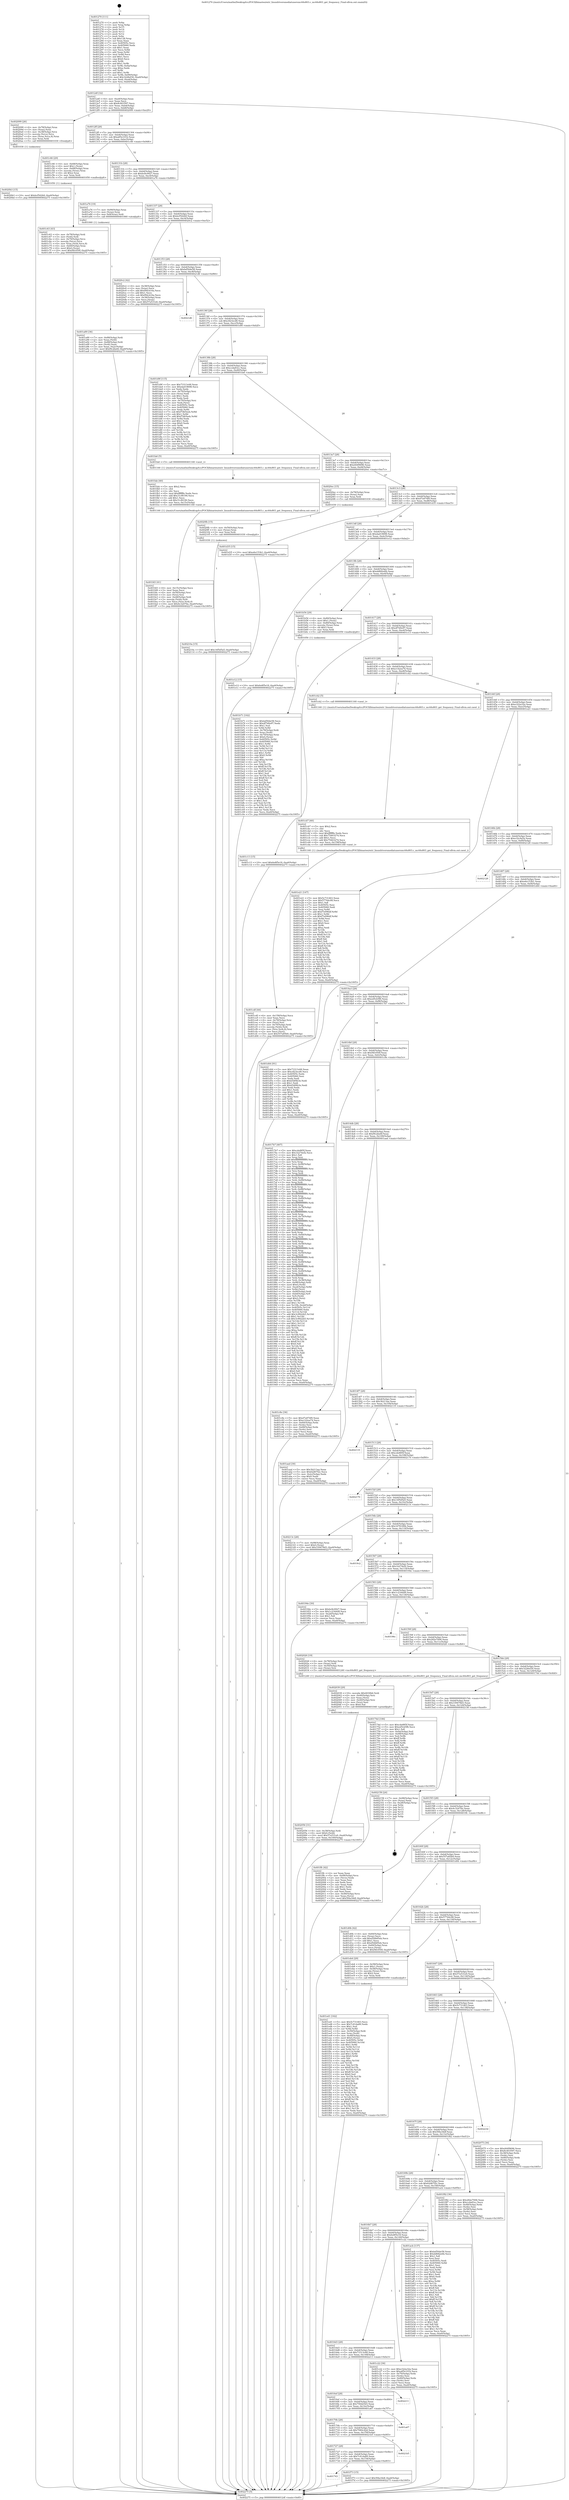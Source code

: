 digraph "0x401270" {
  label = "0x401270 (/mnt/c/Users/mathe/Desktop/tcc/POCII/binaries/extr_linuxdriversmediatunersmc44s803.c_mc44s803_get_frequency_Final-ollvm.out::main(0))"
  labelloc = "t"
  node[shape=record]

  Entry [label="",width=0.3,height=0.3,shape=circle,fillcolor=black,style=filled]
  "0x4012df" [label="{
     0x4012df [32]\l
     | [instrs]\l
     &nbsp;&nbsp;0x4012df \<+6\>: mov -0xa0(%rbp),%eax\l
     &nbsp;&nbsp;0x4012e5 \<+2\>: mov %eax,%ecx\l
     &nbsp;&nbsp;0x4012e7 \<+6\>: sub $0x8c403597,%ecx\l
     &nbsp;&nbsp;0x4012ed \<+6\>: mov %eax,-0xb4(%rbp)\l
     &nbsp;&nbsp;0x4012f3 \<+6\>: mov %ecx,-0xb8(%rbp)\l
     &nbsp;&nbsp;0x4012f9 \<+6\>: je 0000000000402099 \<main+0xe29\>\l
  }"]
  "0x402099" [label="{
     0x402099 [26]\l
     | [instrs]\l
     &nbsp;&nbsp;0x402099 \<+4\>: mov -0x78(%rbp),%rax\l
     &nbsp;&nbsp;0x40209d \<+3\>: mov (%rax),%rax\l
     &nbsp;&nbsp;0x4020a0 \<+4\>: mov -0x38(%rbp),%rcx\l
     &nbsp;&nbsp;0x4020a4 \<+3\>: movslq (%rcx),%rcx\l
     &nbsp;&nbsp;0x4020a7 \<+4\>: mov (%rax,%rcx,8),%rax\l
     &nbsp;&nbsp;0x4020ab \<+3\>: mov %rax,%rdi\l
     &nbsp;&nbsp;0x4020ae \<+5\>: call 0000000000401030 \<free@plt\>\l
     | [calls]\l
     &nbsp;&nbsp;0x401030 \{1\} (unknown)\l
  }"]
  "0x4012ff" [label="{
     0x4012ff [28]\l
     | [instrs]\l
     &nbsp;&nbsp;0x4012ff \<+5\>: jmp 0000000000401304 \<main+0x94\>\l
     &nbsp;&nbsp;0x401304 \<+6\>: mov -0xb4(%rbp),%eax\l
     &nbsp;&nbsp;0x40130a \<+5\>: sub $0xa85e101b,%eax\l
     &nbsp;&nbsp;0x40130f \<+6\>: mov %eax,-0xbc(%rbp)\l
     &nbsp;&nbsp;0x401315 \<+6\>: je 0000000000401c46 \<main+0x9d6\>\l
  }"]
  Exit [label="",width=0.3,height=0.3,shape=circle,fillcolor=black,style=filled,peripheries=2]
  "0x401c46" [label="{
     0x401c46 [29]\l
     | [instrs]\l
     &nbsp;&nbsp;0x401c46 \<+4\>: mov -0x68(%rbp),%rax\l
     &nbsp;&nbsp;0x401c4a \<+6\>: movl $0x1,(%rax)\l
     &nbsp;&nbsp;0x401c50 \<+4\>: mov -0x68(%rbp),%rax\l
     &nbsp;&nbsp;0x401c54 \<+3\>: movslq (%rax),%rax\l
     &nbsp;&nbsp;0x401c57 \<+4\>: shl $0x2,%rax\l
     &nbsp;&nbsp;0x401c5b \<+3\>: mov %rax,%rdi\l
     &nbsp;&nbsp;0x401c5e \<+5\>: call 0000000000401050 \<malloc@plt\>\l
     | [calls]\l
     &nbsp;&nbsp;0x401050 \{1\} (unknown)\l
  }"]
  "0x40131b" [label="{
     0x40131b [28]\l
     | [instrs]\l
     &nbsp;&nbsp;0x40131b \<+5\>: jmp 0000000000401320 \<main+0xb0\>\l
     &nbsp;&nbsp;0x401320 \<+6\>: mov -0xb4(%rbp),%eax\l
     &nbsp;&nbsp;0x401326 \<+5\>: sub $0xbc8c0927,%eax\l
     &nbsp;&nbsp;0x40132b \<+6\>: mov %eax,-0xc0(%rbp)\l
     &nbsp;&nbsp;0x401331 \<+6\>: je 0000000000401a76 \<main+0x806\>\l
  }"]
  "0x40210a" [label="{
     0x40210a [15]\l
     | [instrs]\l
     &nbsp;&nbsp;0x40210a \<+10\>: movl $0x14f5d5a5,-0xa0(%rbp)\l
     &nbsp;&nbsp;0x402114 \<+5\>: jmp 0000000000402275 \<main+0x1005\>\l
  }"]
  "0x401a76" [label="{
     0x401a76 [19]\l
     | [instrs]\l
     &nbsp;&nbsp;0x401a76 \<+7\>: mov -0x90(%rbp),%rax\l
     &nbsp;&nbsp;0x401a7d \<+3\>: mov (%rax),%rax\l
     &nbsp;&nbsp;0x401a80 \<+4\>: mov 0x8(%rax),%rdi\l
     &nbsp;&nbsp;0x401a84 \<+5\>: call 0000000000401060 \<atoi@plt\>\l
     | [calls]\l
     &nbsp;&nbsp;0x401060 \{1\} (unknown)\l
  }"]
  "0x401337" [label="{
     0x401337 [28]\l
     | [instrs]\l
     &nbsp;&nbsp;0x401337 \<+5\>: jmp 000000000040133c \<main+0xcc\>\l
     &nbsp;&nbsp;0x40133c \<+6\>: mov -0xb4(%rbp),%eax\l
     &nbsp;&nbsp;0x401342 \<+5\>: sub $0xbcf542b9,%eax\l
     &nbsp;&nbsp;0x401347 \<+6\>: mov %eax,-0xc4(%rbp)\l
     &nbsp;&nbsp;0x40134d \<+6\>: je 00000000004020c2 \<main+0xe52\>\l
  }"]
  "0x4020fb" [label="{
     0x4020fb [15]\l
     | [instrs]\l
     &nbsp;&nbsp;0x4020fb \<+4\>: mov -0x50(%rbp),%rax\l
     &nbsp;&nbsp;0x4020ff \<+3\>: mov (%rax),%rax\l
     &nbsp;&nbsp;0x402102 \<+3\>: mov %rax,%rdi\l
     &nbsp;&nbsp;0x402105 \<+5\>: call 0000000000401030 \<free@plt\>\l
     | [calls]\l
     &nbsp;&nbsp;0x401030 \{1\} (unknown)\l
  }"]
  "0x4020c2" [label="{
     0x4020c2 [42]\l
     | [instrs]\l
     &nbsp;&nbsp;0x4020c2 \<+4\>: mov -0x38(%rbp),%rax\l
     &nbsp;&nbsp;0x4020c6 \<+2\>: mov (%rax),%ecx\l
     &nbsp;&nbsp;0x4020c8 \<+6\>: add $0xf94cb16a,%ecx\l
     &nbsp;&nbsp;0x4020ce \<+3\>: add $0x1,%ecx\l
     &nbsp;&nbsp;0x4020d1 \<+6\>: sub $0xf94cb16a,%ecx\l
     &nbsp;&nbsp;0x4020d7 \<+4\>: mov -0x38(%rbp),%rax\l
     &nbsp;&nbsp;0x4020db \<+2\>: mov %ecx,(%rax)\l
     &nbsp;&nbsp;0x4020dd \<+10\>: movl $0x57a531e0,-0xa0(%rbp)\l
     &nbsp;&nbsp;0x4020e7 \<+5\>: jmp 0000000000402275 \<main+0x1005\>\l
  }"]
  "0x401353" [label="{
     0x401353 [28]\l
     | [instrs]\l
     &nbsp;&nbsp;0x401353 \<+5\>: jmp 0000000000401358 \<main+0xe8\>\l
     &nbsp;&nbsp;0x401358 \<+6\>: mov -0xb4(%rbp),%eax\l
     &nbsp;&nbsp;0x40135e \<+5\>: sub $0xbd50de58,%eax\l
     &nbsp;&nbsp;0x401363 \<+6\>: mov %eax,-0xc8(%rbp)\l
     &nbsp;&nbsp;0x401369 \<+6\>: je 00000000004021d6 \<main+0xf66\>\l
  }"]
  "0x4020b3" [label="{
     0x4020b3 [15]\l
     | [instrs]\l
     &nbsp;&nbsp;0x4020b3 \<+10\>: movl $0xbcf542b9,-0xa0(%rbp)\l
     &nbsp;&nbsp;0x4020bd \<+5\>: jmp 0000000000402275 \<main+0x1005\>\l
  }"]
  "0x4021d6" [label="{
     0x4021d6\l
  }", style=dashed]
  "0x40136f" [label="{
     0x40136f [28]\l
     | [instrs]\l
     &nbsp;&nbsp;0x40136f \<+5\>: jmp 0000000000401374 \<main+0x104\>\l
     &nbsp;&nbsp;0x401374 \<+6\>: mov -0xb4(%rbp),%eax\l
     &nbsp;&nbsp;0x40137a \<+5\>: sub $0xc823ecd0,%eax\l
     &nbsp;&nbsp;0x40137f \<+6\>: mov %eax,-0xcc(%rbp)\l
     &nbsp;&nbsp;0x401385 \<+6\>: je 0000000000401d9f \<main+0xb2f\>\l
  }"]
  "0x402056" [label="{
     0x402056 [31]\l
     | [instrs]\l
     &nbsp;&nbsp;0x402056 \<+4\>: mov -0x38(%rbp),%rdi\l
     &nbsp;&nbsp;0x40205a \<+6\>: movl $0x0,(%rdi)\l
     &nbsp;&nbsp;0x402060 \<+10\>: movl $0x57a531e0,-0xa0(%rbp)\l
     &nbsp;&nbsp;0x40206a \<+6\>: mov %eax,-0x160(%rbp)\l
     &nbsp;&nbsp;0x402070 \<+5\>: jmp 0000000000402275 \<main+0x1005\>\l
  }"]
  "0x401d9f" [label="{
     0x401d9f [115]\l
     | [instrs]\l
     &nbsp;&nbsp;0x401d9f \<+5\>: mov $0x73313c68,%eax\l
     &nbsp;&nbsp;0x401da4 \<+5\>: mov $0xdad19698,%ecx\l
     &nbsp;&nbsp;0x401da9 \<+2\>: xor %edx,%edx\l
     &nbsp;&nbsp;0x401dab \<+4\>: mov -0x70(%rbp),%rsi\l
     &nbsp;&nbsp;0x401daf \<+2\>: mov (%rsi),%edi\l
     &nbsp;&nbsp;0x401db1 \<+3\>: sub $0x1,%edx\l
     &nbsp;&nbsp;0x401db4 \<+2\>: sub %edx,%edi\l
     &nbsp;&nbsp;0x401db6 \<+4\>: mov -0x70(%rbp),%rsi\l
     &nbsp;&nbsp;0x401dba \<+2\>: mov %edi,(%rsi)\l
     &nbsp;&nbsp;0x401dbc \<+7\>: mov 0x40505c,%edx\l
     &nbsp;&nbsp;0x401dc3 \<+7\>: mov 0x405060,%edi\l
     &nbsp;&nbsp;0x401dca \<+3\>: mov %edx,%r8d\l
     &nbsp;&nbsp;0x401dcd \<+7\>: sub $0xf7db5eeb,%r8d\l
     &nbsp;&nbsp;0x401dd4 \<+4\>: sub $0x1,%r8d\l
     &nbsp;&nbsp;0x401dd8 \<+7\>: add $0xf7db5eeb,%r8d\l
     &nbsp;&nbsp;0x401ddf \<+4\>: imul %r8d,%edx\l
     &nbsp;&nbsp;0x401de3 \<+3\>: and $0x1,%edx\l
     &nbsp;&nbsp;0x401de6 \<+3\>: cmp $0x0,%edx\l
     &nbsp;&nbsp;0x401de9 \<+4\>: sete %r9b\l
     &nbsp;&nbsp;0x401ded \<+3\>: cmp $0xa,%edi\l
     &nbsp;&nbsp;0x401df0 \<+4\>: setl %r10b\l
     &nbsp;&nbsp;0x401df4 \<+3\>: mov %r9b,%r11b\l
     &nbsp;&nbsp;0x401df7 \<+3\>: and %r10b,%r11b\l
     &nbsp;&nbsp;0x401dfa \<+3\>: xor %r10b,%r9b\l
     &nbsp;&nbsp;0x401dfd \<+3\>: or %r9b,%r11b\l
     &nbsp;&nbsp;0x401e00 \<+4\>: test $0x1,%r11b\l
     &nbsp;&nbsp;0x401e04 \<+3\>: cmovne %ecx,%eax\l
     &nbsp;&nbsp;0x401e07 \<+6\>: mov %eax,-0xa0(%rbp)\l
     &nbsp;&nbsp;0x401e0d \<+5\>: jmp 0000000000402275 \<main+0x1005\>\l
  }"]
  "0x40138b" [label="{
     0x40138b [28]\l
     | [instrs]\l
     &nbsp;&nbsp;0x40138b \<+5\>: jmp 0000000000401390 \<main+0x120\>\l
     &nbsp;&nbsp;0x401390 \<+6\>: mov -0xb4(%rbp),%eax\l
     &nbsp;&nbsp;0x401396 \<+5\>: sub $0xccda83cc,%eax\l
     &nbsp;&nbsp;0x40139b \<+6\>: mov %eax,-0xd0(%rbp)\l
     &nbsp;&nbsp;0x4013a1 \<+6\>: je 0000000000401fa6 \<main+0xd36\>\l
  }"]
  "0x402039" [label="{
     0x402039 [29]\l
     | [instrs]\l
     &nbsp;&nbsp;0x402039 \<+10\>: movabs $0x4030b6,%rdi\l
     &nbsp;&nbsp;0x402043 \<+4\>: mov -0x40(%rbp),%rsi\l
     &nbsp;&nbsp;0x402047 \<+2\>: mov %eax,(%rsi)\l
     &nbsp;&nbsp;0x402049 \<+4\>: mov -0x40(%rbp),%rsi\l
     &nbsp;&nbsp;0x40204d \<+2\>: mov (%rsi),%esi\l
     &nbsp;&nbsp;0x40204f \<+2\>: mov $0x0,%al\l
     &nbsp;&nbsp;0x402051 \<+5\>: call 0000000000401040 \<printf@plt\>\l
     | [calls]\l
     &nbsp;&nbsp;0x401040 \{1\} (unknown)\l
  }"]
  "0x401fa6" [label="{
     0x401fa6 [5]\l
     | [instrs]\l
     &nbsp;&nbsp;0x401fa6 \<+5\>: call 0000000000401160 \<next_i\>\l
     | [calls]\l
     &nbsp;&nbsp;0x401160 \{1\} (/mnt/c/Users/mathe/Desktop/tcc/POCII/binaries/extr_linuxdriversmediatunersmc44s803.c_mc44s803_get_frequency_Final-ollvm.out::next_i)\l
  }"]
  "0x4013a7" [label="{
     0x4013a7 [28]\l
     | [instrs]\l
     &nbsp;&nbsp;0x4013a7 \<+5\>: jmp 00000000004013ac \<main+0x13c\>\l
     &nbsp;&nbsp;0x4013ac \<+6\>: mov -0xb4(%rbp),%eax\l
     &nbsp;&nbsp;0x4013b2 \<+5\>: sub $0xd44f9696,%eax\l
     &nbsp;&nbsp;0x4013b7 \<+6\>: mov %eax,-0xd4(%rbp)\l
     &nbsp;&nbsp;0x4013bd \<+6\>: je 00000000004020ec \<main+0xe7c\>\l
  }"]
  "0x401fd3" [label="{
     0x401fd3 [41]\l
     | [instrs]\l
     &nbsp;&nbsp;0x401fd3 \<+6\>: mov -0x15c(%rbp),%ecx\l
     &nbsp;&nbsp;0x401fd9 \<+3\>: imul %eax,%ecx\l
     &nbsp;&nbsp;0x401fdc \<+4\>: mov -0x50(%rbp),%rsi\l
     &nbsp;&nbsp;0x401fe0 \<+3\>: mov (%rsi),%rsi\l
     &nbsp;&nbsp;0x401fe3 \<+4\>: mov -0x48(%rbp),%rdi\l
     &nbsp;&nbsp;0x401fe7 \<+3\>: movslq (%rdi),%rdi\l
     &nbsp;&nbsp;0x401fea \<+3\>: mov %ecx,(%rsi,%rdi,4)\l
     &nbsp;&nbsp;0x401fed \<+10\>: movl $0x4c32476e,-0xa0(%rbp)\l
     &nbsp;&nbsp;0x401ff7 \<+5\>: jmp 0000000000402275 \<main+0x1005\>\l
  }"]
  "0x4020ec" [label="{
     0x4020ec [15]\l
     | [instrs]\l
     &nbsp;&nbsp;0x4020ec \<+4\>: mov -0x78(%rbp),%rax\l
     &nbsp;&nbsp;0x4020f0 \<+3\>: mov (%rax),%rax\l
     &nbsp;&nbsp;0x4020f3 \<+3\>: mov %rax,%rdi\l
     &nbsp;&nbsp;0x4020f6 \<+5\>: call 0000000000401030 \<free@plt\>\l
     | [calls]\l
     &nbsp;&nbsp;0x401030 \{1\} (unknown)\l
  }"]
  "0x4013c3" [label="{
     0x4013c3 [28]\l
     | [instrs]\l
     &nbsp;&nbsp;0x4013c3 \<+5\>: jmp 00000000004013c8 \<main+0x158\>\l
     &nbsp;&nbsp;0x4013c8 \<+6\>: mov -0xb4(%rbp),%eax\l
     &nbsp;&nbsp;0x4013ce \<+5\>: sub $0xd7a974f9,%eax\l
     &nbsp;&nbsp;0x4013d3 \<+6\>: mov %eax,-0xd8(%rbp)\l
     &nbsp;&nbsp;0x4013d9 \<+6\>: je 0000000000401d35 \<main+0xac5\>\l
  }"]
  "0x401fab" [label="{
     0x401fab [40]\l
     | [instrs]\l
     &nbsp;&nbsp;0x401fab \<+5\>: mov $0x2,%ecx\l
     &nbsp;&nbsp;0x401fb0 \<+1\>: cltd\l
     &nbsp;&nbsp;0x401fb1 \<+2\>: idiv %ecx\l
     &nbsp;&nbsp;0x401fb3 \<+6\>: imul $0xfffffffe,%edx,%ecx\l
     &nbsp;&nbsp;0x401fb9 \<+6\>: add $0x31cf6190,%ecx\l
     &nbsp;&nbsp;0x401fbf \<+3\>: add $0x1,%ecx\l
     &nbsp;&nbsp;0x401fc2 \<+6\>: sub $0x31cf6190,%ecx\l
     &nbsp;&nbsp;0x401fc8 \<+6\>: mov %ecx,-0x15c(%rbp)\l
     &nbsp;&nbsp;0x401fce \<+5\>: call 0000000000401160 \<next_i\>\l
     | [calls]\l
     &nbsp;&nbsp;0x401160 \{1\} (/mnt/c/Users/mathe/Desktop/tcc/POCII/binaries/extr_linuxdriversmediatunersmc44s803.c_mc44s803_get_frequency_Final-ollvm.out::next_i)\l
  }"]
  "0x401d35" [label="{
     0x401d35 [15]\l
     | [instrs]\l
     &nbsp;&nbsp;0x401d35 \<+10\>: movl $0xe6e153b1,-0xa0(%rbp)\l
     &nbsp;&nbsp;0x401d3f \<+5\>: jmp 0000000000402275 \<main+0x1005\>\l
  }"]
  "0x4013df" [label="{
     0x4013df [28]\l
     | [instrs]\l
     &nbsp;&nbsp;0x4013df \<+5\>: jmp 00000000004013e4 \<main+0x174\>\l
     &nbsp;&nbsp;0x4013e4 \<+6\>: mov -0xb4(%rbp),%eax\l
     &nbsp;&nbsp;0x4013ea \<+5\>: sub $0xdad19698,%eax\l
     &nbsp;&nbsp;0x4013ef \<+6\>: mov %eax,-0xdc(%rbp)\l
     &nbsp;&nbsp;0x4013f5 \<+6\>: je 0000000000401e12 \<main+0xba2\>\l
  }"]
  "0x401743" [label="{
     0x401743\l
  }", style=dashed]
  "0x401e12" [label="{
     0x401e12 [15]\l
     | [instrs]\l
     &nbsp;&nbsp;0x401e12 \<+10\>: movl $0x6e8f5e18,-0xa0(%rbp)\l
     &nbsp;&nbsp;0x401e1c \<+5\>: jmp 0000000000402275 \<main+0x1005\>\l
  }"]
  "0x4013fb" [label="{
     0x4013fb [28]\l
     | [instrs]\l
     &nbsp;&nbsp;0x4013fb \<+5\>: jmp 0000000000401400 \<main+0x190\>\l
     &nbsp;&nbsp;0x401400 \<+6\>: mov -0xb4(%rbp),%eax\l
     &nbsp;&nbsp;0x401406 \<+5\>: sub $0xdd682e6b,%eax\l
     &nbsp;&nbsp;0x40140b \<+6\>: mov %eax,-0xe0(%rbp)\l
     &nbsp;&nbsp;0x401411 \<+6\>: je 0000000000401b54 \<main+0x8e4\>\l
  }"]
  "0x401f73" [label="{
     0x401f73 [15]\l
     | [instrs]\l
     &nbsp;&nbsp;0x401f73 \<+10\>: movl $0x5f4a34df,-0xa0(%rbp)\l
     &nbsp;&nbsp;0x401f7d \<+5\>: jmp 0000000000402275 \<main+0x1005\>\l
  }"]
  "0x401b54" [label="{
     0x401b54 [29]\l
     | [instrs]\l
     &nbsp;&nbsp;0x401b54 \<+4\>: mov -0x80(%rbp),%rax\l
     &nbsp;&nbsp;0x401b58 \<+6\>: movl $0x1,(%rax)\l
     &nbsp;&nbsp;0x401b5e \<+4\>: mov -0x80(%rbp),%rax\l
     &nbsp;&nbsp;0x401b62 \<+3\>: movslq (%rax),%rax\l
     &nbsp;&nbsp;0x401b65 \<+4\>: shl $0x3,%rax\l
     &nbsp;&nbsp;0x401b69 \<+3\>: mov %rax,%rdi\l
     &nbsp;&nbsp;0x401b6c \<+5\>: call 0000000000401050 \<malloc@plt\>\l
     | [calls]\l
     &nbsp;&nbsp;0x401050 \{1\} (unknown)\l
  }"]
  "0x401417" [label="{
     0x401417 [28]\l
     | [instrs]\l
     &nbsp;&nbsp;0x401417 \<+5\>: jmp 000000000040141c \<main+0x1ac\>\l
     &nbsp;&nbsp;0x40141c \<+6\>: mov -0xb4(%rbp),%eax\l
     &nbsp;&nbsp;0x401422 \<+5\>: sub $0xdf7d0e97,%eax\l
     &nbsp;&nbsp;0x401427 \<+6\>: mov %eax,-0xe4(%rbp)\l
     &nbsp;&nbsp;0x40142d \<+6\>: je 0000000000401c13 \<main+0x9a3\>\l
  }"]
  "0x401727" [label="{
     0x401727 [28]\l
     | [instrs]\l
     &nbsp;&nbsp;0x401727 \<+5\>: jmp 000000000040172c \<main+0x4bc\>\l
     &nbsp;&nbsp;0x40172c \<+6\>: mov -0xb4(%rbp),%eax\l
     &nbsp;&nbsp;0x401732 \<+5\>: sub $0x7c41da89,%eax\l
     &nbsp;&nbsp;0x401737 \<+6\>: mov %eax,-0x154(%rbp)\l
     &nbsp;&nbsp;0x40173d \<+6\>: je 0000000000401f73 \<main+0xd03\>\l
  }"]
  "0x401c13" [label="{
     0x401c13 [15]\l
     | [instrs]\l
     &nbsp;&nbsp;0x401c13 \<+10\>: movl $0x6e8f5e18,-0xa0(%rbp)\l
     &nbsp;&nbsp;0x401c1d \<+5\>: jmp 0000000000402275 \<main+0x1005\>\l
  }"]
  "0x401433" [label="{
     0x401433 [28]\l
     | [instrs]\l
     &nbsp;&nbsp;0x401433 \<+5\>: jmp 0000000000401438 \<main+0x1c8\>\l
     &nbsp;&nbsp;0x401438 \<+6\>: mov -0xb4(%rbp),%eax\l
     &nbsp;&nbsp;0x40143e \<+5\>: sub $0xe142ea74,%eax\l
     &nbsp;&nbsp;0x401443 \<+6\>: mov %eax,-0xe8(%rbp)\l
     &nbsp;&nbsp;0x401449 \<+6\>: je 0000000000401cb2 \<main+0xa42\>\l
  }"]
  "0x4021b5" [label="{
     0x4021b5\l
  }", style=dashed]
  "0x401cb2" [label="{
     0x401cb2 [5]\l
     | [instrs]\l
     &nbsp;&nbsp;0x401cb2 \<+5\>: call 0000000000401160 \<next_i\>\l
     | [calls]\l
     &nbsp;&nbsp;0x401160 \{1\} (/mnt/c/Users/mathe/Desktop/tcc/POCII/binaries/extr_linuxdriversmediatunersmc44s803.c_mc44s803_get_frequency_Final-ollvm.out::next_i)\l
  }"]
  "0x40144f" [label="{
     0x40144f [28]\l
     | [instrs]\l
     &nbsp;&nbsp;0x40144f \<+5\>: jmp 0000000000401454 \<main+0x1e4\>\l
     &nbsp;&nbsp;0x401454 \<+6\>: mov -0xb4(%rbp),%eax\l
     &nbsp;&nbsp;0x40145a \<+5\>: sub $0xe322a32a,%eax\l
     &nbsp;&nbsp;0x40145f \<+6\>: mov %eax,-0xec(%rbp)\l
     &nbsp;&nbsp;0x401465 \<+6\>: je 0000000000401e21 \<main+0xbb1\>\l
  }"]
  "0x40170b" [label="{
     0x40170b [28]\l
     | [instrs]\l
     &nbsp;&nbsp;0x40170b \<+5\>: jmp 0000000000401710 \<main+0x4a0\>\l
     &nbsp;&nbsp;0x401710 \<+6\>: mov -0xb4(%rbp),%eax\l
     &nbsp;&nbsp;0x401716 \<+5\>: sub $0x7940c42d,%eax\l
     &nbsp;&nbsp;0x40171b \<+6\>: mov %eax,-0x150(%rbp)\l
     &nbsp;&nbsp;0x401721 \<+6\>: je 00000000004021b5 \<main+0xf45\>\l
  }"]
  "0x401e21" [label="{
     0x401e21 [147]\l
     | [instrs]\l
     &nbsp;&nbsp;0x401e21 \<+5\>: mov $0x5c731463,%eax\l
     &nbsp;&nbsp;0x401e26 \<+5\>: mov $0x57744c08,%ecx\l
     &nbsp;&nbsp;0x401e2b \<+2\>: mov $0x1,%dl\l
     &nbsp;&nbsp;0x401e2d \<+7\>: mov 0x40505c,%esi\l
     &nbsp;&nbsp;0x401e34 \<+7\>: mov 0x405060,%edi\l
     &nbsp;&nbsp;0x401e3b \<+3\>: mov %esi,%r8d\l
     &nbsp;&nbsp;0x401e3e \<+7\>: add $0xf7e096df,%r8d\l
     &nbsp;&nbsp;0x401e45 \<+4\>: sub $0x1,%r8d\l
     &nbsp;&nbsp;0x401e49 \<+7\>: sub $0xf7e096df,%r8d\l
     &nbsp;&nbsp;0x401e50 \<+4\>: imul %r8d,%esi\l
     &nbsp;&nbsp;0x401e54 \<+3\>: and $0x1,%esi\l
     &nbsp;&nbsp;0x401e57 \<+3\>: cmp $0x0,%esi\l
     &nbsp;&nbsp;0x401e5a \<+4\>: sete %r9b\l
     &nbsp;&nbsp;0x401e5e \<+3\>: cmp $0xa,%edi\l
     &nbsp;&nbsp;0x401e61 \<+4\>: setl %r10b\l
     &nbsp;&nbsp;0x401e65 \<+3\>: mov %r9b,%r11b\l
     &nbsp;&nbsp;0x401e68 \<+4\>: xor $0xff,%r11b\l
     &nbsp;&nbsp;0x401e6c \<+3\>: mov %r10b,%bl\l
     &nbsp;&nbsp;0x401e6f \<+3\>: xor $0xff,%bl\l
     &nbsp;&nbsp;0x401e72 \<+3\>: xor $0x1,%dl\l
     &nbsp;&nbsp;0x401e75 \<+3\>: mov %r11b,%r14b\l
     &nbsp;&nbsp;0x401e78 \<+4\>: and $0xff,%r14b\l
     &nbsp;&nbsp;0x401e7c \<+3\>: and %dl,%r9b\l
     &nbsp;&nbsp;0x401e7f \<+3\>: mov %bl,%r15b\l
     &nbsp;&nbsp;0x401e82 \<+4\>: and $0xff,%r15b\l
     &nbsp;&nbsp;0x401e86 \<+3\>: and %dl,%r10b\l
     &nbsp;&nbsp;0x401e89 \<+3\>: or %r9b,%r14b\l
     &nbsp;&nbsp;0x401e8c \<+3\>: or %r10b,%r15b\l
     &nbsp;&nbsp;0x401e8f \<+3\>: xor %r15b,%r14b\l
     &nbsp;&nbsp;0x401e92 \<+3\>: or %bl,%r11b\l
     &nbsp;&nbsp;0x401e95 \<+4\>: xor $0xff,%r11b\l
     &nbsp;&nbsp;0x401e99 \<+3\>: or $0x1,%dl\l
     &nbsp;&nbsp;0x401e9c \<+3\>: and %dl,%r11b\l
     &nbsp;&nbsp;0x401e9f \<+3\>: or %r11b,%r14b\l
     &nbsp;&nbsp;0x401ea2 \<+4\>: test $0x1,%r14b\l
     &nbsp;&nbsp;0x401ea6 \<+3\>: cmovne %ecx,%eax\l
     &nbsp;&nbsp;0x401ea9 \<+6\>: mov %eax,-0xa0(%rbp)\l
     &nbsp;&nbsp;0x401eaf \<+5\>: jmp 0000000000402275 \<main+0x1005\>\l
  }"]
  "0x40146b" [label="{
     0x40146b [28]\l
     | [instrs]\l
     &nbsp;&nbsp;0x40146b \<+5\>: jmp 0000000000401470 \<main+0x200\>\l
     &nbsp;&nbsp;0x401470 \<+6\>: mov -0xb4(%rbp),%eax\l
     &nbsp;&nbsp;0x401476 \<+5\>: sub $0xe32c9a5a,%eax\l
     &nbsp;&nbsp;0x40147b \<+6\>: mov %eax,-0xf0(%rbp)\l
     &nbsp;&nbsp;0x401481 \<+6\>: je 0000000000402128 \<main+0xeb8\>\l
  }"]
  "0x401a67" [label="{
     0x401a67\l
  }", style=dashed]
  "0x402128" [label="{
     0x402128\l
  }", style=dashed]
  "0x401487" [label="{
     0x401487 [28]\l
     | [instrs]\l
     &nbsp;&nbsp;0x401487 \<+5\>: jmp 000000000040148c \<main+0x21c\>\l
     &nbsp;&nbsp;0x40148c \<+6\>: mov -0xb4(%rbp),%eax\l
     &nbsp;&nbsp;0x401492 \<+5\>: sub $0xe6e153b1,%eax\l
     &nbsp;&nbsp;0x401497 \<+6\>: mov %eax,-0xf4(%rbp)\l
     &nbsp;&nbsp;0x40149d \<+6\>: je 0000000000401d44 \<main+0xad4\>\l
  }"]
  "0x4016ef" [label="{
     0x4016ef [28]\l
     | [instrs]\l
     &nbsp;&nbsp;0x4016ef \<+5\>: jmp 00000000004016f4 \<main+0x484\>\l
     &nbsp;&nbsp;0x4016f4 \<+6\>: mov -0xb4(%rbp),%eax\l
     &nbsp;&nbsp;0x4016fa \<+5\>: sub $0x750d25d3,%eax\l
     &nbsp;&nbsp;0x4016ff \<+6\>: mov %eax,-0x14c(%rbp)\l
     &nbsp;&nbsp;0x401705 \<+6\>: je 0000000000401a67 \<main+0x7f7\>\l
  }"]
  "0x401d44" [label="{
     0x401d44 [91]\l
     | [instrs]\l
     &nbsp;&nbsp;0x401d44 \<+5\>: mov $0x73313c68,%eax\l
     &nbsp;&nbsp;0x401d49 \<+5\>: mov $0xc823ecd0,%ecx\l
     &nbsp;&nbsp;0x401d4e \<+7\>: mov 0x40505c,%edx\l
     &nbsp;&nbsp;0x401d55 \<+7\>: mov 0x405060,%esi\l
     &nbsp;&nbsp;0x401d5c \<+2\>: mov %edx,%edi\l
     &nbsp;&nbsp;0x401d5e \<+6\>: sub $0xb5df4b3e,%edi\l
     &nbsp;&nbsp;0x401d64 \<+3\>: sub $0x1,%edi\l
     &nbsp;&nbsp;0x401d67 \<+6\>: add $0xb5df4b3e,%edi\l
     &nbsp;&nbsp;0x401d6d \<+3\>: imul %edi,%edx\l
     &nbsp;&nbsp;0x401d70 \<+3\>: and $0x1,%edx\l
     &nbsp;&nbsp;0x401d73 \<+3\>: cmp $0x0,%edx\l
     &nbsp;&nbsp;0x401d76 \<+4\>: sete %r8b\l
     &nbsp;&nbsp;0x401d7a \<+3\>: cmp $0xa,%esi\l
     &nbsp;&nbsp;0x401d7d \<+4\>: setl %r9b\l
     &nbsp;&nbsp;0x401d81 \<+3\>: mov %r8b,%r10b\l
     &nbsp;&nbsp;0x401d84 \<+3\>: and %r9b,%r10b\l
     &nbsp;&nbsp;0x401d87 \<+3\>: xor %r9b,%r8b\l
     &nbsp;&nbsp;0x401d8a \<+3\>: or %r8b,%r10b\l
     &nbsp;&nbsp;0x401d8d \<+4\>: test $0x1,%r10b\l
     &nbsp;&nbsp;0x401d91 \<+3\>: cmovne %ecx,%eax\l
     &nbsp;&nbsp;0x401d94 \<+6\>: mov %eax,-0xa0(%rbp)\l
     &nbsp;&nbsp;0x401d9a \<+5\>: jmp 0000000000402275 \<main+0x1005\>\l
  }"]
  "0x4014a3" [label="{
     0x4014a3 [28]\l
     | [instrs]\l
     &nbsp;&nbsp;0x4014a3 \<+5\>: jmp 00000000004014a8 \<main+0x238\>\l
     &nbsp;&nbsp;0x4014a8 \<+6\>: mov -0xb4(%rbp),%eax\l
     &nbsp;&nbsp;0x4014ae \<+5\>: sub $0xed5cb5f6,%eax\l
     &nbsp;&nbsp;0x4014b3 \<+6\>: mov %eax,-0xf8(%rbp)\l
     &nbsp;&nbsp;0x4014b9 \<+6\>: je 00000000004017b7 \<main+0x547\>\l
  }"]
  "0x402213" [label="{
     0x402213\l
  }", style=dashed]
  "0x4017b7" [label="{
     0x4017b7 [407]\l
     | [instrs]\l
     &nbsp;&nbsp;0x4017b7 \<+5\>: mov $0xcde885f,%eax\l
     &nbsp;&nbsp;0x4017bc \<+5\>: mov $0x1b274ef2,%ecx\l
     &nbsp;&nbsp;0x4017c1 \<+2\>: mov $0x1,%dl\l
     &nbsp;&nbsp;0x4017c3 \<+3\>: mov %rsp,%rsi\l
     &nbsp;&nbsp;0x4017c6 \<+4\>: add $0xfffffffffffffff0,%rsi\l
     &nbsp;&nbsp;0x4017ca \<+3\>: mov %rsi,%rsp\l
     &nbsp;&nbsp;0x4017cd \<+7\>: mov %rsi,-0x98(%rbp)\l
     &nbsp;&nbsp;0x4017d4 \<+3\>: mov %rsp,%rsi\l
     &nbsp;&nbsp;0x4017d7 \<+4\>: add $0xfffffffffffffff0,%rsi\l
     &nbsp;&nbsp;0x4017db \<+3\>: mov %rsi,%rsp\l
     &nbsp;&nbsp;0x4017de \<+3\>: mov %rsp,%rdi\l
     &nbsp;&nbsp;0x4017e1 \<+4\>: add $0xfffffffffffffff0,%rdi\l
     &nbsp;&nbsp;0x4017e5 \<+3\>: mov %rdi,%rsp\l
     &nbsp;&nbsp;0x4017e8 \<+7\>: mov %rdi,-0x90(%rbp)\l
     &nbsp;&nbsp;0x4017ef \<+3\>: mov %rsp,%rdi\l
     &nbsp;&nbsp;0x4017f2 \<+4\>: add $0xfffffffffffffff0,%rdi\l
     &nbsp;&nbsp;0x4017f6 \<+3\>: mov %rdi,%rsp\l
     &nbsp;&nbsp;0x4017f9 \<+7\>: mov %rdi,-0x88(%rbp)\l
     &nbsp;&nbsp;0x401800 \<+3\>: mov %rsp,%rdi\l
     &nbsp;&nbsp;0x401803 \<+4\>: add $0xfffffffffffffff0,%rdi\l
     &nbsp;&nbsp;0x401807 \<+3\>: mov %rdi,%rsp\l
     &nbsp;&nbsp;0x40180a \<+4\>: mov %rdi,-0x80(%rbp)\l
     &nbsp;&nbsp;0x40180e \<+3\>: mov %rsp,%rdi\l
     &nbsp;&nbsp;0x401811 \<+4\>: add $0xfffffffffffffff0,%rdi\l
     &nbsp;&nbsp;0x401815 \<+3\>: mov %rdi,%rsp\l
     &nbsp;&nbsp;0x401818 \<+4\>: mov %rdi,-0x78(%rbp)\l
     &nbsp;&nbsp;0x40181c \<+3\>: mov %rsp,%rdi\l
     &nbsp;&nbsp;0x40181f \<+4\>: add $0xfffffffffffffff0,%rdi\l
     &nbsp;&nbsp;0x401823 \<+3\>: mov %rdi,%rsp\l
     &nbsp;&nbsp;0x401826 \<+4\>: mov %rdi,-0x70(%rbp)\l
     &nbsp;&nbsp;0x40182a \<+3\>: mov %rsp,%rdi\l
     &nbsp;&nbsp;0x40182d \<+4\>: add $0xfffffffffffffff0,%rdi\l
     &nbsp;&nbsp;0x401831 \<+3\>: mov %rdi,%rsp\l
     &nbsp;&nbsp;0x401834 \<+4\>: mov %rdi,-0x68(%rbp)\l
     &nbsp;&nbsp;0x401838 \<+3\>: mov %rsp,%rdi\l
     &nbsp;&nbsp;0x40183b \<+4\>: add $0xfffffffffffffff0,%rdi\l
     &nbsp;&nbsp;0x40183f \<+3\>: mov %rdi,%rsp\l
     &nbsp;&nbsp;0x401842 \<+4\>: mov %rdi,-0x60(%rbp)\l
     &nbsp;&nbsp;0x401846 \<+3\>: mov %rsp,%rdi\l
     &nbsp;&nbsp;0x401849 \<+4\>: add $0xfffffffffffffff0,%rdi\l
     &nbsp;&nbsp;0x40184d \<+3\>: mov %rdi,%rsp\l
     &nbsp;&nbsp;0x401850 \<+4\>: mov %rdi,-0x58(%rbp)\l
     &nbsp;&nbsp;0x401854 \<+3\>: mov %rsp,%rdi\l
     &nbsp;&nbsp;0x401857 \<+4\>: add $0xfffffffffffffff0,%rdi\l
     &nbsp;&nbsp;0x40185b \<+3\>: mov %rdi,%rsp\l
     &nbsp;&nbsp;0x40185e \<+4\>: mov %rdi,-0x50(%rbp)\l
     &nbsp;&nbsp;0x401862 \<+3\>: mov %rsp,%rdi\l
     &nbsp;&nbsp;0x401865 \<+4\>: add $0xfffffffffffffff0,%rdi\l
     &nbsp;&nbsp;0x401869 \<+3\>: mov %rdi,%rsp\l
     &nbsp;&nbsp;0x40186c \<+4\>: mov %rdi,-0x48(%rbp)\l
     &nbsp;&nbsp;0x401870 \<+3\>: mov %rsp,%rdi\l
     &nbsp;&nbsp;0x401873 \<+4\>: add $0xfffffffffffffff0,%rdi\l
     &nbsp;&nbsp;0x401877 \<+3\>: mov %rdi,%rsp\l
     &nbsp;&nbsp;0x40187a \<+4\>: mov %rdi,-0x40(%rbp)\l
     &nbsp;&nbsp;0x40187e \<+3\>: mov %rsp,%rdi\l
     &nbsp;&nbsp;0x401881 \<+4\>: add $0xfffffffffffffff0,%rdi\l
     &nbsp;&nbsp;0x401885 \<+3\>: mov %rdi,%rsp\l
     &nbsp;&nbsp;0x401888 \<+4\>: mov %rdi,-0x38(%rbp)\l
     &nbsp;&nbsp;0x40188c \<+7\>: mov -0x98(%rbp),%rdi\l
     &nbsp;&nbsp;0x401893 \<+6\>: movl $0x0,(%rdi)\l
     &nbsp;&nbsp;0x401899 \<+7\>: mov -0xa4(%rbp),%r8d\l
     &nbsp;&nbsp;0x4018a0 \<+3\>: mov %r8d,(%rsi)\l
     &nbsp;&nbsp;0x4018a3 \<+7\>: mov -0x90(%rbp),%rdi\l
     &nbsp;&nbsp;0x4018aa \<+7\>: mov -0xb0(%rbp),%r9\l
     &nbsp;&nbsp;0x4018b1 \<+3\>: mov %r9,(%rdi)\l
     &nbsp;&nbsp;0x4018b4 \<+3\>: cmpl $0x2,(%rsi)\l
     &nbsp;&nbsp;0x4018b7 \<+4\>: setne %r10b\l
     &nbsp;&nbsp;0x4018bb \<+4\>: and $0x1,%r10b\l
     &nbsp;&nbsp;0x4018bf \<+4\>: mov %r10b,-0x2d(%rbp)\l
     &nbsp;&nbsp;0x4018c3 \<+8\>: mov 0x40505c,%r11d\l
     &nbsp;&nbsp;0x4018cb \<+7\>: mov 0x405060,%ebx\l
     &nbsp;&nbsp;0x4018d2 \<+3\>: mov %r11d,%r14d\l
     &nbsp;&nbsp;0x4018d5 \<+7\>: add $0x3c9922b5,%r14d\l
     &nbsp;&nbsp;0x4018dc \<+4\>: sub $0x1,%r14d\l
     &nbsp;&nbsp;0x4018e0 \<+7\>: sub $0x3c9922b5,%r14d\l
     &nbsp;&nbsp;0x4018e7 \<+4\>: imul %r14d,%r11d\l
     &nbsp;&nbsp;0x4018eb \<+4\>: and $0x1,%r11d\l
     &nbsp;&nbsp;0x4018ef \<+4\>: cmp $0x0,%r11d\l
     &nbsp;&nbsp;0x4018f3 \<+4\>: sete %r10b\l
     &nbsp;&nbsp;0x4018f7 \<+3\>: cmp $0xa,%ebx\l
     &nbsp;&nbsp;0x4018fa \<+4\>: setl %r15b\l
     &nbsp;&nbsp;0x4018fe \<+3\>: mov %r10b,%r12b\l
     &nbsp;&nbsp;0x401901 \<+4\>: xor $0xff,%r12b\l
     &nbsp;&nbsp;0x401905 \<+3\>: mov %r15b,%r13b\l
     &nbsp;&nbsp;0x401908 \<+4\>: xor $0xff,%r13b\l
     &nbsp;&nbsp;0x40190c \<+3\>: xor $0x0,%dl\l
     &nbsp;&nbsp;0x40190f \<+3\>: mov %r12b,%sil\l
     &nbsp;&nbsp;0x401912 \<+4\>: and $0x0,%sil\l
     &nbsp;&nbsp;0x401916 \<+3\>: and %dl,%r10b\l
     &nbsp;&nbsp;0x401919 \<+3\>: mov %r13b,%dil\l
     &nbsp;&nbsp;0x40191c \<+4\>: and $0x0,%dil\l
     &nbsp;&nbsp;0x401920 \<+3\>: and %dl,%r15b\l
     &nbsp;&nbsp;0x401923 \<+3\>: or %r10b,%sil\l
     &nbsp;&nbsp;0x401926 \<+3\>: or %r15b,%dil\l
     &nbsp;&nbsp;0x401929 \<+3\>: xor %dil,%sil\l
     &nbsp;&nbsp;0x40192c \<+3\>: or %r13b,%r12b\l
     &nbsp;&nbsp;0x40192f \<+4\>: xor $0xff,%r12b\l
     &nbsp;&nbsp;0x401933 \<+3\>: or $0x0,%dl\l
     &nbsp;&nbsp;0x401936 \<+3\>: and %dl,%r12b\l
     &nbsp;&nbsp;0x401939 \<+3\>: or %r12b,%sil\l
     &nbsp;&nbsp;0x40193c \<+4\>: test $0x1,%sil\l
     &nbsp;&nbsp;0x401940 \<+3\>: cmovne %ecx,%eax\l
     &nbsp;&nbsp;0x401943 \<+6\>: mov %eax,-0xa0(%rbp)\l
     &nbsp;&nbsp;0x401949 \<+5\>: jmp 0000000000402275 \<main+0x1005\>\l
  }"]
  "0x4014bf" [label="{
     0x4014bf [28]\l
     | [instrs]\l
     &nbsp;&nbsp;0x4014bf \<+5\>: jmp 00000000004014c4 \<main+0x254\>\l
     &nbsp;&nbsp;0x4014c4 \<+6\>: mov -0xb4(%rbp),%eax\l
     &nbsp;&nbsp;0x4014ca \<+5\>: sub $0xf4fc050f,%eax\l
     &nbsp;&nbsp;0x4014cf \<+6\>: mov %eax,-0xfc(%rbp)\l
     &nbsp;&nbsp;0x4014d5 \<+6\>: je 0000000000401c8e \<main+0xa1e\>\l
  }"]
  "0x401ed1" [label="{
     0x401ed1 [162]\l
     | [instrs]\l
     &nbsp;&nbsp;0x401ed1 \<+5\>: mov $0x5c731463,%ecx\l
     &nbsp;&nbsp;0x401ed6 \<+5\>: mov $0x7c41da89,%edx\l
     &nbsp;&nbsp;0x401edb \<+3\>: mov $0x1,%sil\l
     &nbsp;&nbsp;0x401ede \<+3\>: xor %r8d,%r8d\l
     &nbsp;&nbsp;0x401ee1 \<+4\>: mov -0x50(%rbp),%rdi\l
     &nbsp;&nbsp;0x401ee5 \<+3\>: mov %rax,(%rdi)\l
     &nbsp;&nbsp;0x401ee8 \<+4\>: mov -0x48(%rbp),%rax\l
     &nbsp;&nbsp;0x401eec \<+6\>: movl $0x0,(%rax)\l
     &nbsp;&nbsp;0x401ef2 \<+8\>: mov 0x40505c,%r9d\l
     &nbsp;&nbsp;0x401efa \<+8\>: mov 0x405060,%r10d\l
     &nbsp;&nbsp;0x401f02 \<+4\>: sub $0x1,%r8d\l
     &nbsp;&nbsp;0x401f06 \<+3\>: mov %r9d,%r11d\l
     &nbsp;&nbsp;0x401f09 \<+3\>: add %r8d,%r11d\l
     &nbsp;&nbsp;0x401f0c \<+4\>: imul %r11d,%r9d\l
     &nbsp;&nbsp;0x401f10 \<+4\>: and $0x1,%r9d\l
     &nbsp;&nbsp;0x401f14 \<+4\>: cmp $0x0,%r9d\l
     &nbsp;&nbsp;0x401f18 \<+3\>: sete %bl\l
     &nbsp;&nbsp;0x401f1b \<+4\>: cmp $0xa,%r10d\l
     &nbsp;&nbsp;0x401f1f \<+4\>: setl %r14b\l
     &nbsp;&nbsp;0x401f23 \<+3\>: mov %bl,%r15b\l
     &nbsp;&nbsp;0x401f26 \<+4\>: xor $0xff,%r15b\l
     &nbsp;&nbsp;0x401f2a \<+3\>: mov %r14b,%r12b\l
     &nbsp;&nbsp;0x401f2d \<+4\>: xor $0xff,%r12b\l
     &nbsp;&nbsp;0x401f31 \<+4\>: xor $0x0,%sil\l
     &nbsp;&nbsp;0x401f35 \<+3\>: mov %r15b,%r13b\l
     &nbsp;&nbsp;0x401f38 \<+4\>: and $0x0,%r13b\l
     &nbsp;&nbsp;0x401f3c \<+3\>: and %sil,%bl\l
     &nbsp;&nbsp;0x401f3f \<+3\>: mov %r12b,%al\l
     &nbsp;&nbsp;0x401f42 \<+2\>: and $0x0,%al\l
     &nbsp;&nbsp;0x401f44 \<+3\>: and %sil,%r14b\l
     &nbsp;&nbsp;0x401f47 \<+3\>: or %bl,%r13b\l
     &nbsp;&nbsp;0x401f4a \<+3\>: or %r14b,%al\l
     &nbsp;&nbsp;0x401f4d \<+3\>: xor %al,%r13b\l
     &nbsp;&nbsp;0x401f50 \<+3\>: or %r12b,%r15b\l
     &nbsp;&nbsp;0x401f53 \<+4\>: xor $0xff,%r15b\l
     &nbsp;&nbsp;0x401f57 \<+4\>: or $0x0,%sil\l
     &nbsp;&nbsp;0x401f5b \<+3\>: and %sil,%r15b\l
     &nbsp;&nbsp;0x401f5e \<+3\>: or %r15b,%r13b\l
     &nbsp;&nbsp;0x401f61 \<+4\>: test $0x1,%r13b\l
     &nbsp;&nbsp;0x401f65 \<+3\>: cmovne %edx,%ecx\l
     &nbsp;&nbsp;0x401f68 \<+6\>: mov %ecx,-0xa0(%rbp)\l
     &nbsp;&nbsp;0x401f6e \<+5\>: jmp 0000000000402275 \<main+0x1005\>\l
  }"]
  "0x401c8e" [label="{
     0x401c8e [36]\l
     | [instrs]\l
     &nbsp;&nbsp;0x401c8e \<+5\>: mov $0xd7a974f9,%eax\l
     &nbsp;&nbsp;0x401c93 \<+5\>: mov $0xe142ea74,%ecx\l
     &nbsp;&nbsp;0x401c98 \<+4\>: mov -0x60(%rbp),%rdx\l
     &nbsp;&nbsp;0x401c9c \<+2\>: mov (%rdx),%esi\l
     &nbsp;&nbsp;0x401c9e \<+4\>: mov -0x68(%rbp),%rdx\l
     &nbsp;&nbsp;0x401ca2 \<+2\>: cmp (%rdx),%esi\l
     &nbsp;&nbsp;0x401ca4 \<+3\>: cmovl %ecx,%eax\l
     &nbsp;&nbsp;0x401ca7 \<+6\>: mov %eax,-0xa0(%rbp)\l
     &nbsp;&nbsp;0x401cad \<+5\>: jmp 0000000000402275 \<main+0x1005\>\l
  }"]
  "0x4014db" [label="{
     0x4014db [28]\l
     | [instrs]\l
     &nbsp;&nbsp;0x4014db \<+5\>: jmp 00000000004014e0 \<main+0x270\>\l
     &nbsp;&nbsp;0x4014e0 \<+6\>: mov -0xb4(%rbp),%eax\l
     &nbsp;&nbsp;0x4014e6 \<+5\>: sub $0xf9c2be6f,%eax\l
     &nbsp;&nbsp;0x4014eb \<+6\>: mov %eax,-0x100(%rbp)\l
     &nbsp;&nbsp;0x4014f1 \<+6\>: je 0000000000401aad \<main+0x83d\>\l
  }"]
  "0x401cdf" [label="{
     0x401cdf [44]\l
     | [instrs]\l
     &nbsp;&nbsp;0x401cdf \<+6\>: mov -0x158(%rbp),%ecx\l
     &nbsp;&nbsp;0x401ce5 \<+3\>: imul %eax,%ecx\l
     &nbsp;&nbsp;0x401ce8 \<+4\>: mov -0x78(%rbp),%rsi\l
     &nbsp;&nbsp;0x401cec \<+3\>: mov (%rsi),%rsi\l
     &nbsp;&nbsp;0x401cef \<+4\>: mov -0x70(%rbp),%rdi\l
     &nbsp;&nbsp;0x401cf3 \<+3\>: movslq (%rdi),%rdi\l
     &nbsp;&nbsp;0x401cf6 \<+4\>: mov (%rsi,%rdi,8),%rsi\l
     &nbsp;&nbsp;0x401cfa \<+2\>: mov %ecx,(%rsi)\l
     &nbsp;&nbsp;0x401cfc \<+10\>: movl $0x557a85b9,-0xa0(%rbp)\l
     &nbsp;&nbsp;0x401d06 \<+5\>: jmp 0000000000402275 \<main+0x1005\>\l
  }"]
  "0x401aad" [label="{
     0x401aad [30]\l
     | [instrs]\l
     &nbsp;&nbsp;0x401aad \<+5\>: mov $0x3b213aa,%eax\l
     &nbsp;&nbsp;0x401ab2 \<+5\>: mov $0x62d67f2c,%ecx\l
     &nbsp;&nbsp;0x401ab7 \<+3\>: mov -0x2c(%rbp),%edx\l
     &nbsp;&nbsp;0x401aba \<+3\>: cmp $0x0,%edx\l
     &nbsp;&nbsp;0x401abd \<+3\>: cmove %ecx,%eax\l
     &nbsp;&nbsp;0x401ac0 \<+6\>: mov %eax,-0xa0(%rbp)\l
     &nbsp;&nbsp;0x401ac6 \<+5\>: jmp 0000000000402275 \<main+0x1005\>\l
  }"]
  "0x4014f7" [label="{
     0x4014f7 [28]\l
     | [instrs]\l
     &nbsp;&nbsp;0x4014f7 \<+5\>: jmp 00000000004014fc \<main+0x28c\>\l
     &nbsp;&nbsp;0x4014fc \<+6\>: mov -0xb4(%rbp),%eax\l
     &nbsp;&nbsp;0x401502 \<+5\>: sub $0x3b213aa,%eax\l
     &nbsp;&nbsp;0x401507 \<+6\>: mov %eax,-0x104(%rbp)\l
     &nbsp;&nbsp;0x40150d \<+6\>: je 0000000000402119 \<main+0xea9\>\l
  }"]
  "0x401cb7" [label="{
     0x401cb7 [40]\l
     | [instrs]\l
     &nbsp;&nbsp;0x401cb7 \<+5\>: mov $0x2,%ecx\l
     &nbsp;&nbsp;0x401cbc \<+1\>: cltd\l
     &nbsp;&nbsp;0x401cbd \<+2\>: idiv %ecx\l
     &nbsp;&nbsp;0x401cbf \<+6\>: imul $0xfffffffe,%edx,%ecx\l
     &nbsp;&nbsp;0x401cc5 \<+6\>: sub $0x75463274,%ecx\l
     &nbsp;&nbsp;0x401ccb \<+3\>: add $0x1,%ecx\l
     &nbsp;&nbsp;0x401cce \<+6\>: add $0x75463274,%ecx\l
     &nbsp;&nbsp;0x401cd4 \<+6\>: mov %ecx,-0x158(%rbp)\l
     &nbsp;&nbsp;0x401cda \<+5\>: call 0000000000401160 \<next_i\>\l
     | [calls]\l
     &nbsp;&nbsp;0x401160 \{1\} (/mnt/c/Users/mathe/Desktop/tcc/POCII/binaries/extr_linuxdriversmediatunersmc44s803.c_mc44s803_get_frequency_Final-ollvm.out::next_i)\l
  }"]
  "0x402119" [label="{
     0x402119\l
  }", style=dashed]
  "0x401513" [label="{
     0x401513 [28]\l
     | [instrs]\l
     &nbsp;&nbsp;0x401513 \<+5\>: jmp 0000000000401518 \<main+0x2a8\>\l
     &nbsp;&nbsp;0x401518 \<+6\>: mov -0xb4(%rbp),%eax\l
     &nbsp;&nbsp;0x40151e \<+5\>: sub $0xcde885f,%eax\l
     &nbsp;&nbsp;0x401523 \<+6\>: mov %eax,-0x108(%rbp)\l
     &nbsp;&nbsp;0x401529 \<+6\>: je 0000000000402170 \<main+0xf00\>\l
  }"]
  "0x401c63" [label="{
     0x401c63 [43]\l
     | [instrs]\l
     &nbsp;&nbsp;0x401c63 \<+4\>: mov -0x78(%rbp),%rdi\l
     &nbsp;&nbsp;0x401c67 \<+3\>: mov (%rdi),%rdi\l
     &nbsp;&nbsp;0x401c6a \<+4\>: mov -0x70(%rbp),%rcx\l
     &nbsp;&nbsp;0x401c6e \<+3\>: movslq (%rcx),%rcx\l
     &nbsp;&nbsp;0x401c71 \<+4\>: mov %rax,(%rdi,%rcx,8)\l
     &nbsp;&nbsp;0x401c75 \<+4\>: mov -0x60(%rbp),%rax\l
     &nbsp;&nbsp;0x401c79 \<+6\>: movl $0x0,(%rax)\l
     &nbsp;&nbsp;0x401c7f \<+10\>: movl $0xf4fc050f,-0xa0(%rbp)\l
     &nbsp;&nbsp;0x401c89 \<+5\>: jmp 0000000000402275 \<main+0x1005\>\l
  }"]
  "0x402170" [label="{
     0x402170\l
  }", style=dashed]
  "0x40152f" [label="{
     0x40152f [28]\l
     | [instrs]\l
     &nbsp;&nbsp;0x40152f \<+5\>: jmp 0000000000401534 \<main+0x2c4\>\l
     &nbsp;&nbsp;0x401534 \<+6\>: mov -0xb4(%rbp),%eax\l
     &nbsp;&nbsp;0x40153a \<+5\>: sub $0x14f5d5a5,%eax\l
     &nbsp;&nbsp;0x40153f \<+6\>: mov %eax,-0x10c(%rbp)\l
     &nbsp;&nbsp;0x401545 \<+6\>: je 000000000040213c \<main+0xecc\>\l
  }"]
  "0x4016d3" [label="{
     0x4016d3 [28]\l
     | [instrs]\l
     &nbsp;&nbsp;0x4016d3 \<+5\>: jmp 00000000004016d8 \<main+0x468\>\l
     &nbsp;&nbsp;0x4016d8 \<+6\>: mov -0xb4(%rbp),%eax\l
     &nbsp;&nbsp;0x4016de \<+5\>: sub $0x73313c68,%eax\l
     &nbsp;&nbsp;0x4016e3 \<+6\>: mov %eax,-0x148(%rbp)\l
     &nbsp;&nbsp;0x4016e9 \<+6\>: je 0000000000402213 \<main+0xfa3\>\l
  }"]
  "0x40213c" [label="{
     0x40213c [28]\l
     | [instrs]\l
     &nbsp;&nbsp;0x40213c \<+7\>: mov -0x98(%rbp),%rax\l
     &nbsp;&nbsp;0x402143 \<+6\>: movl $0x0,(%rax)\l
     &nbsp;&nbsp;0x402149 \<+10\>: movl $0x339478d3,-0xa0(%rbp)\l
     &nbsp;&nbsp;0x402153 \<+5\>: jmp 0000000000402275 \<main+0x1005\>\l
  }"]
  "0x40154b" [label="{
     0x40154b [28]\l
     | [instrs]\l
     &nbsp;&nbsp;0x40154b \<+5\>: jmp 0000000000401550 \<main+0x2e0\>\l
     &nbsp;&nbsp;0x401550 \<+6\>: mov -0xb4(%rbp),%eax\l
     &nbsp;&nbsp;0x401556 \<+5\>: sub $0x1678180b,%eax\l
     &nbsp;&nbsp;0x40155b \<+6\>: mov %eax,-0x110(%rbp)\l
     &nbsp;&nbsp;0x401561 \<+6\>: je 00000000004019c2 \<main+0x752\>\l
  }"]
  "0x401c22" [label="{
     0x401c22 [36]\l
     | [instrs]\l
     &nbsp;&nbsp;0x401c22 \<+5\>: mov $0xe322a32a,%eax\l
     &nbsp;&nbsp;0x401c27 \<+5\>: mov $0xa85e101b,%ecx\l
     &nbsp;&nbsp;0x401c2c \<+4\>: mov -0x70(%rbp),%rdx\l
     &nbsp;&nbsp;0x401c30 \<+2\>: mov (%rdx),%esi\l
     &nbsp;&nbsp;0x401c32 \<+4\>: mov -0x80(%rbp),%rdx\l
     &nbsp;&nbsp;0x401c36 \<+2\>: cmp (%rdx),%esi\l
     &nbsp;&nbsp;0x401c38 \<+3\>: cmovl %ecx,%eax\l
     &nbsp;&nbsp;0x401c3b \<+6\>: mov %eax,-0xa0(%rbp)\l
     &nbsp;&nbsp;0x401c41 \<+5\>: jmp 0000000000402275 \<main+0x1005\>\l
  }"]
  "0x4019c2" [label="{
     0x4019c2\l
  }", style=dashed]
  "0x401567" [label="{
     0x401567 [28]\l
     | [instrs]\l
     &nbsp;&nbsp;0x401567 \<+5\>: jmp 000000000040156c \<main+0x2fc\>\l
     &nbsp;&nbsp;0x40156c \<+6\>: mov -0xb4(%rbp),%eax\l
     &nbsp;&nbsp;0x401572 \<+5\>: sub $0x1b274ef2,%eax\l
     &nbsp;&nbsp;0x401577 \<+6\>: mov %eax,-0x114(%rbp)\l
     &nbsp;&nbsp;0x40157d \<+6\>: je 000000000040194e \<main+0x6de\>\l
  }"]
  "0x401b71" [label="{
     0x401b71 [162]\l
     | [instrs]\l
     &nbsp;&nbsp;0x401b71 \<+5\>: mov $0xbd50de58,%ecx\l
     &nbsp;&nbsp;0x401b76 \<+5\>: mov $0xdf7d0e97,%edx\l
     &nbsp;&nbsp;0x401b7b \<+3\>: mov $0x1,%sil\l
     &nbsp;&nbsp;0x401b7e \<+3\>: xor %r8d,%r8d\l
     &nbsp;&nbsp;0x401b81 \<+4\>: mov -0x78(%rbp),%rdi\l
     &nbsp;&nbsp;0x401b85 \<+3\>: mov %rax,(%rdi)\l
     &nbsp;&nbsp;0x401b88 \<+4\>: mov -0x70(%rbp),%rax\l
     &nbsp;&nbsp;0x401b8c \<+6\>: movl $0x0,(%rax)\l
     &nbsp;&nbsp;0x401b92 \<+8\>: mov 0x40505c,%r9d\l
     &nbsp;&nbsp;0x401b9a \<+8\>: mov 0x405060,%r10d\l
     &nbsp;&nbsp;0x401ba2 \<+4\>: sub $0x1,%r8d\l
     &nbsp;&nbsp;0x401ba6 \<+3\>: mov %r9d,%r11d\l
     &nbsp;&nbsp;0x401ba9 \<+3\>: add %r8d,%r11d\l
     &nbsp;&nbsp;0x401bac \<+4\>: imul %r11d,%r9d\l
     &nbsp;&nbsp;0x401bb0 \<+4\>: and $0x1,%r9d\l
     &nbsp;&nbsp;0x401bb4 \<+4\>: cmp $0x0,%r9d\l
     &nbsp;&nbsp;0x401bb8 \<+3\>: sete %bl\l
     &nbsp;&nbsp;0x401bbb \<+4\>: cmp $0xa,%r10d\l
     &nbsp;&nbsp;0x401bbf \<+4\>: setl %r14b\l
     &nbsp;&nbsp;0x401bc3 \<+3\>: mov %bl,%r15b\l
     &nbsp;&nbsp;0x401bc6 \<+4\>: xor $0xff,%r15b\l
     &nbsp;&nbsp;0x401bca \<+3\>: mov %r14b,%r12b\l
     &nbsp;&nbsp;0x401bcd \<+4\>: xor $0xff,%r12b\l
     &nbsp;&nbsp;0x401bd1 \<+4\>: xor $0x1,%sil\l
     &nbsp;&nbsp;0x401bd5 \<+3\>: mov %r15b,%r13b\l
     &nbsp;&nbsp;0x401bd8 \<+4\>: and $0xff,%r13b\l
     &nbsp;&nbsp;0x401bdc \<+3\>: and %sil,%bl\l
     &nbsp;&nbsp;0x401bdf \<+3\>: mov %r12b,%al\l
     &nbsp;&nbsp;0x401be2 \<+2\>: and $0xff,%al\l
     &nbsp;&nbsp;0x401be4 \<+3\>: and %sil,%r14b\l
     &nbsp;&nbsp;0x401be7 \<+3\>: or %bl,%r13b\l
     &nbsp;&nbsp;0x401bea \<+3\>: or %r14b,%al\l
     &nbsp;&nbsp;0x401bed \<+3\>: xor %al,%r13b\l
     &nbsp;&nbsp;0x401bf0 \<+3\>: or %r12b,%r15b\l
     &nbsp;&nbsp;0x401bf3 \<+4\>: xor $0xff,%r15b\l
     &nbsp;&nbsp;0x401bf7 \<+4\>: or $0x1,%sil\l
     &nbsp;&nbsp;0x401bfb \<+3\>: and %sil,%r15b\l
     &nbsp;&nbsp;0x401bfe \<+3\>: or %r15b,%r13b\l
     &nbsp;&nbsp;0x401c01 \<+4\>: test $0x1,%r13b\l
     &nbsp;&nbsp;0x401c05 \<+3\>: cmovne %edx,%ecx\l
     &nbsp;&nbsp;0x401c08 \<+6\>: mov %ecx,-0xa0(%rbp)\l
     &nbsp;&nbsp;0x401c0e \<+5\>: jmp 0000000000402275 \<main+0x1005\>\l
  }"]
  "0x40194e" [label="{
     0x40194e [30]\l
     | [instrs]\l
     &nbsp;&nbsp;0x40194e \<+5\>: mov $0xbc8c0927,%eax\l
     &nbsp;&nbsp;0x401953 \<+5\>: mov $0x1c2344d9,%ecx\l
     &nbsp;&nbsp;0x401958 \<+3\>: mov -0x2d(%rbp),%dl\l
     &nbsp;&nbsp;0x40195b \<+3\>: test $0x1,%dl\l
     &nbsp;&nbsp;0x40195e \<+3\>: cmovne %ecx,%eax\l
     &nbsp;&nbsp;0x401961 \<+6\>: mov %eax,-0xa0(%rbp)\l
     &nbsp;&nbsp;0x401967 \<+5\>: jmp 0000000000402275 \<main+0x1005\>\l
  }"]
  "0x401583" [label="{
     0x401583 [28]\l
     | [instrs]\l
     &nbsp;&nbsp;0x401583 \<+5\>: jmp 0000000000401588 \<main+0x318\>\l
     &nbsp;&nbsp;0x401588 \<+6\>: mov -0xb4(%rbp),%eax\l
     &nbsp;&nbsp;0x40158e \<+5\>: sub $0x1c2344d9,%eax\l
     &nbsp;&nbsp;0x401593 \<+6\>: mov %eax,-0x118(%rbp)\l
     &nbsp;&nbsp;0x401599 \<+6\>: je 000000000040196c \<main+0x6fc\>\l
  }"]
  "0x4016b7" [label="{
     0x4016b7 [28]\l
     | [instrs]\l
     &nbsp;&nbsp;0x4016b7 \<+5\>: jmp 00000000004016bc \<main+0x44c\>\l
     &nbsp;&nbsp;0x4016bc \<+6\>: mov -0xb4(%rbp),%eax\l
     &nbsp;&nbsp;0x4016c2 \<+5\>: sub $0x6e8f5e18,%eax\l
     &nbsp;&nbsp;0x4016c7 \<+6\>: mov %eax,-0x144(%rbp)\l
     &nbsp;&nbsp;0x4016cd \<+6\>: je 0000000000401c22 \<main+0x9b2\>\l
  }"]
  "0x40196c" [label="{
     0x40196c\l
  }", style=dashed]
  "0x40159f" [label="{
     0x40159f [28]\l
     | [instrs]\l
     &nbsp;&nbsp;0x40159f \<+5\>: jmp 00000000004015a4 \<main+0x334\>\l
     &nbsp;&nbsp;0x4015a4 \<+6\>: mov -0xb4(%rbp),%eax\l
     &nbsp;&nbsp;0x4015aa \<+5\>: sub $0x282e7006,%eax\l
     &nbsp;&nbsp;0x4015af \<+6\>: mov %eax,-0x11c(%rbp)\l
     &nbsp;&nbsp;0x4015b5 \<+6\>: je 0000000000402026 \<main+0xdb6\>\l
  }"]
  "0x401acb" [label="{
     0x401acb [137]\l
     | [instrs]\l
     &nbsp;&nbsp;0x401acb \<+5\>: mov $0xbd50de58,%eax\l
     &nbsp;&nbsp;0x401ad0 \<+5\>: mov $0xdd682e6b,%ecx\l
     &nbsp;&nbsp;0x401ad5 \<+2\>: mov $0x1,%dl\l
     &nbsp;&nbsp;0x401ad7 \<+2\>: xor %esi,%esi\l
     &nbsp;&nbsp;0x401ad9 \<+7\>: mov 0x40505c,%edi\l
     &nbsp;&nbsp;0x401ae0 \<+8\>: mov 0x405060,%r8d\l
     &nbsp;&nbsp;0x401ae8 \<+3\>: sub $0x1,%esi\l
     &nbsp;&nbsp;0x401aeb \<+3\>: mov %edi,%r9d\l
     &nbsp;&nbsp;0x401aee \<+3\>: add %esi,%r9d\l
     &nbsp;&nbsp;0x401af1 \<+4\>: imul %r9d,%edi\l
     &nbsp;&nbsp;0x401af5 \<+3\>: and $0x1,%edi\l
     &nbsp;&nbsp;0x401af8 \<+3\>: cmp $0x0,%edi\l
     &nbsp;&nbsp;0x401afb \<+4\>: sete %r10b\l
     &nbsp;&nbsp;0x401aff \<+4\>: cmp $0xa,%r8d\l
     &nbsp;&nbsp;0x401b03 \<+4\>: setl %r11b\l
     &nbsp;&nbsp;0x401b07 \<+3\>: mov %r10b,%bl\l
     &nbsp;&nbsp;0x401b0a \<+3\>: xor $0xff,%bl\l
     &nbsp;&nbsp;0x401b0d \<+3\>: mov %r11b,%r14b\l
     &nbsp;&nbsp;0x401b10 \<+4\>: xor $0xff,%r14b\l
     &nbsp;&nbsp;0x401b14 \<+3\>: xor $0x1,%dl\l
     &nbsp;&nbsp;0x401b17 \<+3\>: mov %bl,%r15b\l
     &nbsp;&nbsp;0x401b1a \<+4\>: and $0xff,%r15b\l
     &nbsp;&nbsp;0x401b1e \<+3\>: and %dl,%r10b\l
     &nbsp;&nbsp;0x401b21 \<+3\>: mov %r14b,%r12b\l
     &nbsp;&nbsp;0x401b24 \<+4\>: and $0xff,%r12b\l
     &nbsp;&nbsp;0x401b28 \<+3\>: and %dl,%r11b\l
     &nbsp;&nbsp;0x401b2b \<+3\>: or %r10b,%r15b\l
     &nbsp;&nbsp;0x401b2e \<+3\>: or %r11b,%r12b\l
     &nbsp;&nbsp;0x401b31 \<+3\>: xor %r12b,%r15b\l
     &nbsp;&nbsp;0x401b34 \<+3\>: or %r14b,%bl\l
     &nbsp;&nbsp;0x401b37 \<+3\>: xor $0xff,%bl\l
     &nbsp;&nbsp;0x401b3a \<+3\>: or $0x1,%dl\l
     &nbsp;&nbsp;0x401b3d \<+2\>: and %dl,%bl\l
     &nbsp;&nbsp;0x401b3f \<+3\>: or %bl,%r15b\l
     &nbsp;&nbsp;0x401b42 \<+4\>: test $0x1,%r15b\l
     &nbsp;&nbsp;0x401b46 \<+3\>: cmovne %ecx,%eax\l
     &nbsp;&nbsp;0x401b49 \<+6\>: mov %eax,-0xa0(%rbp)\l
     &nbsp;&nbsp;0x401b4f \<+5\>: jmp 0000000000402275 \<main+0x1005\>\l
  }"]
  "0x402026" [label="{
     0x402026 [19]\l
     | [instrs]\l
     &nbsp;&nbsp;0x402026 \<+4\>: mov -0x78(%rbp),%rax\l
     &nbsp;&nbsp;0x40202a \<+3\>: mov (%rax),%rdi\l
     &nbsp;&nbsp;0x40202d \<+4\>: mov -0x50(%rbp),%rax\l
     &nbsp;&nbsp;0x402031 \<+3\>: mov (%rax),%rsi\l
     &nbsp;&nbsp;0x402034 \<+5\>: call 0000000000401240 \<mc44s803_get_frequency\>\l
     | [calls]\l
     &nbsp;&nbsp;0x401240 \{1\} (/mnt/c/Users/mathe/Desktop/tcc/POCII/binaries/extr_linuxdriversmediatunersmc44s803.c_mc44s803_get_frequency_Final-ollvm.out::mc44s803_get_frequency)\l
  }"]
  "0x4015bb" [label="{
     0x4015bb [28]\l
     | [instrs]\l
     &nbsp;&nbsp;0x4015bb \<+5\>: jmp 00000000004015c0 \<main+0x350\>\l
     &nbsp;&nbsp;0x4015c0 \<+6\>: mov -0xb4(%rbp),%eax\l
     &nbsp;&nbsp;0x4015c6 \<+5\>: sub $0x3228ef30,%eax\l
     &nbsp;&nbsp;0x4015cb \<+6\>: mov %eax,-0x120(%rbp)\l
     &nbsp;&nbsp;0x4015d1 \<+6\>: je 000000000040174d \<main+0x4dd\>\l
  }"]
  "0x40169b" [label="{
     0x40169b [28]\l
     | [instrs]\l
     &nbsp;&nbsp;0x40169b \<+5\>: jmp 00000000004016a0 \<main+0x430\>\l
     &nbsp;&nbsp;0x4016a0 \<+6\>: mov -0xb4(%rbp),%eax\l
     &nbsp;&nbsp;0x4016a6 \<+5\>: sub $0x62d67f2c,%eax\l
     &nbsp;&nbsp;0x4016ab \<+6\>: mov %eax,-0x140(%rbp)\l
     &nbsp;&nbsp;0x4016b1 \<+6\>: je 0000000000401acb \<main+0x85b\>\l
  }"]
  "0x40174d" [label="{
     0x40174d [106]\l
     | [instrs]\l
     &nbsp;&nbsp;0x40174d \<+5\>: mov $0xcde885f,%eax\l
     &nbsp;&nbsp;0x401752 \<+5\>: mov $0xed5cb5f6,%ecx\l
     &nbsp;&nbsp;0x401757 \<+2\>: mov $0x1,%dl\l
     &nbsp;&nbsp;0x401759 \<+7\>: mov -0x9a(%rbp),%sil\l
     &nbsp;&nbsp;0x401760 \<+7\>: mov -0x99(%rbp),%dil\l
     &nbsp;&nbsp;0x401767 \<+3\>: mov %sil,%r8b\l
     &nbsp;&nbsp;0x40176a \<+4\>: xor $0xff,%r8b\l
     &nbsp;&nbsp;0x40176e \<+3\>: mov %dil,%r9b\l
     &nbsp;&nbsp;0x401771 \<+4\>: xor $0xff,%r9b\l
     &nbsp;&nbsp;0x401775 \<+3\>: xor $0x1,%dl\l
     &nbsp;&nbsp;0x401778 \<+3\>: mov %r8b,%r10b\l
     &nbsp;&nbsp;0x40177b \<+4\>: and $0xff,%r10b\l
     &nbsp;&nbsp;0x40177f \<+3\>: and %dl,%sil\l
     &nbsp;&nbsp;0x401782 \<+3\>: mov %r9b,%r11b\l
     &nbsp;&nbsp;0x401785 \<+4\>: and $0xff,%r11b\l
     &nbsp;&nbsp;0x401789 \<+3\>: and %dl,%dil\l
     &nbsp;&nbsp;0x40178c \<+3\>: or %sil,%r10b\l
     &nbsp;&nbsp;0x40178f \<+3\>: or %dil,%r11b\l
     &nbsp;&nbsp;0x401792 \<+3\>: xor %r11b,%r10b\l
     &nbsp;&nbsp;0x401795 \<+3\>: or %r9b,%r8b\l
     &nbsp;&nbsp;0x401798 \<+4\>: xor $0xff,%r8b\l
     &nbsp;&nbsp;0x40179c \<+3\>: or $0x1,%dl\l
     &nbsp;&nbsp;0x40179f \<+3\>: and %dl,%r8b\l
     &nbsp;&nbsp;0x4017a2 \<+3\>: or %r8b,%r10b\l
     &nbsp;&nbsp;0x4017a5 \<+4\>: test $0x1,%r10b\l
     &nbsp;&nbsp;0x4017a9 \<+3\>: cmovne %ecx,%eax\l
     &nbsp;&nbsp;0x4017ac \<+6\>: mov %eax,-0xa0(%rbp)\l
     &nbsp;&nbsp;0x4017b2 \<+5\>: jmp 0000000000402275 \<main+0x1005\>\l
  }"]
  "0x4015d7" [label="{
     0x4015d7 [28]\l
     | [instrs]\l
     &nbsp;&nbsp;0x4015d7 \<+5\>: jmp 00000000004015dc \<main+0x36c\>\l
     &nbsp;&nbsp;0x4015dc \<+6\>: mov -0xb4(%rbp),%eax\l
     &nbsp;&nbsp;0x4015e2 \<+5\>: sub $0x339478d3,%eax\l
     &nbsp;&nbsp;0x4015e7 \<+6\>: mov %eax,-0x124(%rbp)\l
     &nbsp;&nbsp;0x4015ed \<+6\>: je 0000000000402158 \<main+0xee8\>\l
  }"]
  "0x402275" [label="{
     0x402275 [5]\l
     | [instrs]\l
     &nbsp;&nbsp;0x402275 \<+5\>: jmp 00000000004012df \<main+0x6f\>\l
  }"]
  "0x401270" [label="{
     0x401270 [111]\l
     | [instrs]\l
     &nbsp;&nbsp;0x401270 \<+1\>: push %rbp\l
     &nbsp;&nbsp;0x401271 \<+3\>: mov %rsp,%rbp\l
     &nbsp;&nbsp;0x401274 \<+2\>: push %r15\l
     &nbsp;&nbsp;0x401276 \<+2\>: push %r14\l
     &nbsp;&nbsp;0x401278 \<+2\>: push %r13\l
     &nbsp;&nbsp;0x40127a \<+2\>: push %r12\l
     &nbsp;&nbsp;0x40127c \<+1\>: push %rbx\l
     &nbsp;&nbsp;0x40127d \<+7\>: sub $0x138,%rsp\l
     &nbsp;&nbsp;0x401284 \<+2\>: xor %eax,%eax\l
     &nbsp;&nbsp;0x401286 \<+7\>: mov 0x40505c,%ecx\l
     &nbsp;&nbsp;0x40128d \<+7\>: mov 0x405060,%edx\l
     &nbsp;&nbsp;0x401294 \<+3\>: sub $0x1,%eax\l
     &nbsp;&nbsp;0x401297 \<+3\>: mov %ecx,%r8d\l
     &nbsp;&nbsp;0x40129a \<+3\>: add %eax,%r8d\l
     &nbsp;&nbsp;0x40129d \<+4\>: imul %r8d,%ecx\l
     &nbsp;&nbsp;0x4012a1 \<+3\>: and $0x1,%ecx\l
     &nbsp;&nbsp;0x4012a4 \<+3\>: cmp $0x0,%ecx\l
     &nbsp;&nbsp;0x4012a7 \<+4\>: sete %r9b\l
     &nbsp;&nbsp;0x4012ab \<+4\>: and $0x1,%r9b\l
     &nbsp;&nbsp;0x4012af \<+7\>: mov %r9b,-0x9a(%rbp)\l
     &nbsp;&nbsp;0x4012b6 \<+3\>: cmp $0xa,%edx\l
     &nbsp;&nbsp;0x4012b9 \<+4\>: setl %r9b\l
     &nbsp;&nbsp;0x4012bd \<+4\>: and $0x1,%r9b\l
     &nbsp;&nbsp;0x4012c1 \<+7\>: mov %r9b,-0x99(%rbp)\l
     &nbsp;&nbsp;0x4012c8 \<+10\>: movl $0x3228ef30,-0xa0(%rbp)\l
     &nbsp;&nbsp;0x4012d2 \<+6\>: mov %edi,-0xa4(%rbp)\l
     &nbsp;&nbsp;0x4012d8 \<+7\>: mov %rsi,-0xb0(%rbp)\l
  }"]
  "0x401f82" [label="{
     0x401f82 [36]\l
     | [instrs]\l
     &nbsp;&nbsp;0x401f82 \<+5\>: mov $0x282e7006,%eax\l
     &nbsp;&nbsp;0x401f87 \<+5\>: mov $0xccda83cc,%ecx\l
     &nbsp;&nbsp;0x401f8c \<+4\>: mov -0x48(%rbp),%rdx\l
     &nbsp;&nbsp;0x401f90 \<+2\>: mov (%rdx),%esi\l
     &nbsp;&nbsp;0x401f92 \<+4\>: mov -0x58(%rbp),%rdx\l
     &nbsp;&nbsp;0x401f96 \<+2\>: cmp (%rdx),%esi\l
     &nbsp;&nbsp;0x401f98 \<+3\>: cmovl %ecx,%eax\l
     &nbsp;&nbsp;0x401f9b \<+6\>: mov %eax,-0xa0(%rbp)\l
     &nbsp;&nbsp;0x401fa1 \<+5\>: jmp 0000000000402275 \<main+0x1005\>\l
  }"]
  "0x401a89" [label="{
     0x401a89 [36]\l
     | [instrs]\l
     &nbsp;&nbsp;0x401a89 \<+7\>: mov -0x88(%rbp),%rdi\l
     &nbsp;&nbsp;0x401a90 \<+2\>: mov %eax,(%rdi)\l
     &nbsp;&nbsp;0x401a92 \<+7\>: mov -0x88(%rbp),%rdi\l
     &nbsp;&nbsp;0x401a99 \<+2\>: mov (%rdi),%eax\l
     &nbsp;&nbsp;0x401a9b \<+3\>: mov %eax,-0x2c(%rbp)\l
     &nbsp;&nbsp;0x401a9e \<+10\>: movl $0xf9c2be6f,-0xa0(%rbp)\l
     &nbsp;&nbsp;0x401aa8 \<+5\>: jmp 0000000000402275 \<main+0x1005\>\l
  }"]
  "0x40167f" [label="{
     0x40167f [28]\l
     | [instrs]\l
     &nbsp;&nbsp;0x40167f \<+5\>: jmp 0000000000401684 \<main+0x414\>\l
     &nbsp;&nbsp;0x401684 \<+6\>: mov -0xb4(%rbp),%eax\l
     &nbsp;&nbsp;0x40168a \<+5\>: sub $0x5f4a34df,%eax\l
     &nbsp;&nbsp;0x40168f \<+6\>: mov %eax,-0x13c(%rbp)\l
     &nbsp;&nbsp;0x401695 \<+6\>: je 0000000000401f82 \<main+0xd12\>\l
  }"]
  "0x402158" [label="{
     0x402158 [24]\l
     | [instrs]\l
     &nbsp;&nbsp;0x402158 \<+7\>: mov -0x98(%rbp),%rax\l
     &nbsp;&nbsp;0x40215f \<+2\>: mov (%rax),%eax\l
     &nbsp;&nbsp;0x402161 \<+4\>: lea -0x28(%rbp),%rsp\l
     &nbsp;&nbsp;0x402165 \<+1\>: pop %rbx\l
     &nbsp;&nbsp;0x402166 \<+2\>: pop %r12\l
     &nbsp;&nbsp;0x402168 \<+2\>: pop %r13\l
     &nbsp;&nbsp;0x40216a \<+2\>: pop %r14\l
     &nbsp;&nbsp;0x40216c \<+2\>: pop %r15\l
     &nbsp;&nbsp;0x40216e \<+1\>: pop %rbp\l
     &nbsp;&nbsp;0x40216f \<+1\>: ret\l
  }"]
  "0x4015f3" [label="{
     0x4015f3 [28]\l
     | [instrs]\l
     &nbsp;&nbsp;0x4015f3 \<+5\>: jmp 00000000004015f8 \<main+0x388\>\l
     &nbsp;&nbsp;0x4015f8 \<+6\>: mov -0xb4(%rbp),%eax\l
     &nbsp;&nbsp;0x4015fe \<+5\>: sub $0x4c32476e,%eax\l
     &nbsp;&nbsp;0x401603 \<+6\>: mov %eax,-0x128(%rbp)\l
     &nbsp;&nbsp;0x401609 \<+6\>: je 0000000000401ffc \<main+0xd8c\>\l
  }"]
  "0x40223d" [label="{
     0x40223d\l
  }", style=dashed]
  "0x401ffc" [label="{
     0x401ffc [42]\l
     | [instrs]\l
     &nbsp;&nbsp;0x401ffc \<+2\>: xor %eax,%eax\l
     &nbsp;&nbsp;0x401ffe \<+4\>: mov -0x48(%rbp),%rcx\l
     &nbsp;&nbsp;0x402002 \<+2\>: mov (%rcx),%edx\l
     &nbsp;&nbsp;0x402004 \<+2\>: mov %eax,%esi\l
     &nbsp;&nbsp;0x402006 \<+2\>: sub %edx,%esi\l
     &nbsp;&nbsp;0x402008 \<+2\>: mov %eax,%edx\l
     &nbsp;&nbsp;0x40200a \<+3\>: sub $0x1,%edx\l
     &nbsp;&nbsp;0x40200d \<+2\>: add %edx,%esi\l
     &nbsp;&nbsp;0x40200f \<+2\>: sub %esi,%eax\l
     &nbsp;&nbsp;0x402011 \<+4\>: mov -0x48(%rbp),%rcx\l
     &nbsp;&nbsp;0x402015 \<+2\>: mov %eax,(%rcx)\l
     &nbsp;&nbsp;0x402017 \<+10\>: movl $0x5f4a34df,-0xa0(%rbp)\l
     &nbsp;&nbsp;0x402021 \<+5\>: jmp 0000000000402275 \<main+0x1005\>\l
  }"]
  "0x40160f" [label="{
     0x40160f [28]\l
     | [instrs]\l
     &nbsp;&nbsp;0x40160f \<+5\>: jmp 0000000000401614 \<main+0x3a4\>\l
     &nbsp;&nbsp;0x401614 \<+6\>: mov -0xb4(%rbp),%eax\l
     &nbsp;&nbsp;0x40161a \<+5\>: sub $0x557a85b9,%eax\l
     &nbsp;&nbsp;0x40161f \<+6\>: mov %eax,-0x12c(%rbp)\l
     &nbsp;&nbsp;0x401625 \<+6\>: je 0000000000401d0b \<main+0xa9b\>\l
  }"]
  "0x401663" [label="{
     0x401663 [28]\l
     | [instrs]\l
     &nbsp;&nbsp;0x401663 \<+5\>: jmp 0000000000401668 \<main+0x3f8\>\l
     &nbsp;&nbsp;0x401668 \<+6\>: mov -0xb4(%rbp),%eax\l
     &nbsp;&nbsp;0x40166e \<+5\>: sub $0x5c731463,%eax\l
     &nbsp;&nbsp;0x401673 \<+6\>: mov %eax,-0x138(%rbp)\l
     &nbsp;&nbsp;0x401679 \<+6\>: je 000000000040223d \<main+0xfcd\>\l
  }"]
  "0x401d0b" [label="{
     0x401d0b [42]\l
     | [instrs]\l
     &nbsp;&nbsp;0x401d0b \<+4\>: mov -0x60(%rbp),%rax\l
     &nbsp;&nbsp;0x401d0f \<+2\>: mov (%rax),%ecx\l
     &nbsp;&nbsp;0x401d11 \<+6\>: add $0xd5db85eb,%ecx\l
     &nbsp;&nbsp;0x401d17 \<+3\>: add $0x1,%ecx\l
     &nbsp;&nbsp;0x401d1a \<+6\>: sub $0xd5db85eb,%ecx\l
     &nbsp;&nbsp;0x401d20 \<+4\>: mov -0x60(%rbp),%rax\l
     &nbsp;&nbsp;0x401d24 \<+2\>: mov %ecx,(%rax)\l
     &nbsp;&nbsp;0x401d26 \<+10\>: movl $0xf4fc050f,-0xa0(%rbp)\l
     &nbsp;&nbsp;0x401d30 \<+5\>: jmp 0000000000402275 \<main+0x1005\>\l
  }"]
  "0x40162b" [label="{
     0x40162b [28]\l
     | [instrs]\l
     &nbsp;&nbsp;0x40162b \<+5\>: jmp 0000000000401630 \<main+0x3c0\>\l
     &nbsp;&nbsp;0x401630 \<+6\>: mov -0xb4(%rbp),%eax\l
     &nbsp;&nbsp;0x401636 \<+5\>: sub $0x57744c08,%eax\l
     &nbsp;&nbsp;0x40163b \<+6\>: mov %eax,-0x130(%rbp)\l
     &nbsp;&nbsp;0x401641 \<+6\>: je 0000000000401eb4 \<main+0xc44\>\l
  }"]
  "0x402075" [label="{
     0x402075 [36]\l
     | [instrs]\l
     &nbsp;&nbsp;0x402075 \<+5\>: mov $0xd44f9696,%eax\l
     &nbsp;&nbsp;0x40207a \<+5\>: mov $0x8c403597,%ecx\l
     &nbsp;&nbsp;0x40207f \<+4\>: mov -0x38(%rbp),%rdx\l
     &nbsp;&nbsp;0x402083 \<+2\>: mov (%rdx),%esi\l
     &nbsp;&nbsp;0x402085 \<+4\>: mov -0x80(%rbp),%rdx\l
     &nbsp;&nbsp;0x402089 \<+2\>: cmp (%rdx),%esi\l
     &nbsp;&nbsp;0x40208b \<+3\>: cmovl %ecx,%eax\l
     &nbsp;&nbsp;0x40208e \<+6\>: mov %eax,-0xa0(%rbp)\l
     &nbsp;&nbsp;0x402094 \<+5\>: jmp 0000000000402275 \<main+0x1005\>\l
  }"]
  "0x401eb4" [label="{
     0x401eb4 [29]\l
     | [instrs]\l
     &nbsp;&nbsp;0x401eb4 \<+4\>: mov -0x58(%rbp),%rax\l
     &nbsp;&nbsp;0x401eb8 \<+6\>: movl $0x1,(%rax)\l
     &nbsp;&nbsp;0x401ebe \<+4\>: mov -0x58(%rbp),%rax\l
     &nbsp;&nbsp;0x401ec2 \<+3\>: movslq (%rax),%rax\l
     &nbsp;&nbsp;0x401ec5 \<+4\>: shl $0x2,%rax\l
     &nbsp;&nbsp;0x401ec9 \<+3\>: mov %rax,%rdi\l
     &nbsp;&nbsp;0x401ecc \<+5\>: call 0000000000401050 \<malloc@plt\>\l
     | [calls]\l
     &nbsp;&nbsp;0x401050 \{1\} (unknown)\l
  }"]
  "0x401647" [label="{
     0x401647 [28]\l
     | [instrs]\l
     &nbsp;&nbsp;0x401647 \<+5\>: jmp 000000000040164c \<main+0x3dc\>\l
     &nbsp;&nbsp;0x40164c \<+6\>: mov -0xb4(%rbp),%eax\l
     &nbsp;&nbsp;0x401652 \<+5\>: sub $0x57a531e0,%eax\l
     &nbsp;&nbsp;0x401657 \<+6\>: mov %eax,-0x134(%rbp)\l
     &nbsp;&nbsp;0x40165d \<+6\>: je 0000000000402075 \<main+0xe05\>\l
  }"]
  Entry -> "0x401270" [label=" 1"]
  "0x4012df" -> "0x402099" [label=" 1"]
  "0x4012df" -> "0x4012ff" [label=" 33"]
  "0x402158" -> Exit [label=" 1"]
  "0x4012ff" -> "0x401c46" [label=" 1"]
  "0x4012ff" -> "0x40131b" [label=" 32"]
  "0x40213c" -> "0x402275" [label=" 1"]
  "0x40131b" -> "0x401a76" [label=" 1"]
  "0x40131b" -> "0x401337" [label=" 31"]
  "0x40210a" -> "0x402275" [label=" 1"]
  "0x401337" -> "0x4020c2" [label=" 1"]
  "0x401337" -> "0x401353" [label=" 30"]
  "0x4020fb" -> "0x40210a" [label=" 1"]
  "0x401353" -> "0x4021d6" [label=" 0"]
  "0x401353" -> "0x40136f" [label=" 30"]
  "0x4020ec" -> "0x4020fb" [label=" 1"]
  "0x40136f" -> "0x401d9f" [label=" 1"]
  "0x40136f" -> "0x40138b" [label=" 29"]
  "0x4020c2" -> "0x402275" [label=" 1"]
  "0x40138b" -> "0x401fa6" [label=" 1"]
  "0x40138b" -> "0x4013a7" [label=" 28"]
  "0x4020b3" -> "0x402275" [label=" 1"]
  "0x4013a7" -> "0x4020ec" [label=" 1"]
  "0x4013a7" -> "0x4013c3" [label=" 27"]
  "0x402099" -> "0x4020b3" [label=" 1"]
  "0x4013c3" -> "0x401d35" [label=" 1"]
  "0x4013c3" -> "0x4013df" [label=" 26"]
  "0x402075" -> "0x402275" [label=" 2"]
  "0x4013df" -> "0x401e12" [label=" 1"]
  "0x4013df" -> "0x4013fb" [label=" 25"]
  "0x402056" -> "0x402275" [label=" 1"]
  "0x4013fb" -> "0x401b54" [label=" 1"]
  "0x4013fb" -> "0x401417" [label=" 24"]
  "0x402039" -> "0x402056" [label=" 1"]
  "0x401417" -> "0x401c13" [label=" 1"]
  "0x401417" -> "0x401433" [label=" 23"]
  "0x401ffc" -> "0x402275" [label=" 1"]
  "0x401433" -> "0x401cb2" [label=" 1"]
  "0x401433" -> "0x40144f" [label=" 22"]
  "0x401fd3" -> "0x402275" [label=" 1"]
  "0x40144f" -> "0x401e21" [label=" 1"]
  "0x40144f" -> "0x40146b" [label=" 21"]
  "0x401fa6" -> "0x401fab" [label=" 1"]
  "0x40146b" -> "0x402128" [label=" 0"]
  "0x40146b" -> "0x401487" [label=" 21"]
  "0x401f82" -> "0x402275" [label=" 2"]
  "0x401487" -> "0x401d44" [label=" 1"]
  "0x401487" -> "0x4014a3" [label=" 20"]
  "0x401727" -> "0x401743" [label=" 0"]
  "0x4014a3" -> "0x4017b7" [label=" 1"]
  "0x4014a3" -> "0x4014bf" [label=" 19"]
  "0x401727" -> "0x401f73" [label=" 1"]
  "0x4014bf" -> "0x401c8e" [label=" 2"]
  "0x4014bf" -> "0x4014db" [label=" 17"]
  "0x40170b" -> "0x401727" [label=" 1"]
  "0x4014db" -> "0x401aad" [label=" 1"]
  "0x4014db" -> "0x4014f7" [label=" 16"]
  "0x40170b" -> "0x4021b5" [label=" 0"]
  "0x4014f7" -> "0x402119" [label=" 0"]
  "0x4014f7" -> "0x401513" [label=" 16"]
  "0x401fab" -> "0x401fd3" [label=" 1"]
  "0x401513" -> "0x402170" [label=" 0"]
  "0x401513" -> "0x40152f" [label=" 16"]
  "0x4016ef" -> "0x40170b" [label=" 1"]
  "0x40152f" -> "0x40213c" [label=" 1"]
  "0x40152f" -> "0x40154b" [label=" 15"]
  "0x4016ef" -> "0x401a67" [label=" 0"]
  "0x40154b" -> "0x4019c2" [label=" 0"]
  "0x40154b" -> "0x401567" [label=" 15"]
  "0x401f73" -> "0x402275" [label=" 1"]
  "0x401567" -> "0x40194e" [label=" 1"]
  "0x401567" -> "0x401583" [label=" 14"]
  "0x4016d3" -> "0x402213" [label=" 0"]
  "0x401583" -> "0x40196c" [label=" 0"]
  "0x401583" -> "0x40159f" [label=" 14"]
  "0x402026" -> "0x402039" [label=" 1"]
  "0x40159f" -> "0x402026" [label=" 1"]
  "0x40159f" -> "0x4015bb" [label=" 13"]
  "0x401ed1" -> "0x402275" [label=" 1"]
  "0x4015bb" -> "0x40174d" [label=" 1"]
  "0x4015bb" -> "0x4015d7" [label=" 12"]
  "0x40174d" -> "0x402275" [label=" 1"]
  "0x401270" -> "0x4012df" [label=" 1"]
  "0x402275" -> "0x4012df" [label=" 33"]
  "0x401e21" -> "0x402275" [label=" 1"]
  "0x4017b7" -> "0x402275" [label=" 1"]
  "0x40194e" -> "0x402275" [label=" 1"]
  "0x401a76" -> "0x401a89" [label=" 1"]
  "0x401a89" -> "0x402275" [label=" 1"]
  "0x401aad" -> "0x402275" [label=" 1"]
  "0x401e12" -> "0x402275" [label=" 1"]
  "0x4015d7" -> "0x402158" [label=" 1"]
  "0x4015d7" -> "0x4015f3" [label=" 11"]
  "0x401d44" -> "0x402275" [label=" 1"]
  "0x4015f3" -> "0x401ffc" [label=" 1"]
  "0x4015f3" -> "0x40160f" [label=" 10"]
  "0x401d35" -> "0x402275" [label=" 1"]
  "0x40160f" -> "0x401d0b" [label=" 1"]
  "0x40160f" -> "0x40162b" [label=" 9"]
  "0x401cdf" -> "0x402275" [label=" 1"]
  "0x40162b" -> "0x401eb4" [label=" 1"]
  "0x40162b" -> "0x401647" [label=" 8"]
  "0x401cb7" -> "0x401cdf" [label=" 1"]
  "0x401647" -> "0x402075" [label=" 2"]
  "0x401647" -> "0x401663" [label=" 6"]
  "0x401d0b" -> "0x402275" [label=" 1"]
  "0x401663" -> "0x40223d" [label=" 0"]
  "0x401663" -> "0x40167f" [label=" 6"]
  "0x401d9f" -> "0x402275" [label=" 1"]
  "0x40167f" -> "0x401f82" [label=" 2"]
  "0x40167f" -> "0x40169b" [label=" 4"]
  "0x401eb4" -> "0x401ed1" [label=" 1"]
  "0x40169b" -> "0x401acb" [label=" 1"]
  "0x40169b" -> "0x4016b7" [label=" 3"]
  "0x401acb" -> "0x402275" [label=" 1"]
  "0x401b54" -> "0x401b71" [label=" 1"]
  "0x401b71" -> "0x402275" [label=" 1"]
  "0x401c13" -> "0x402275" [label=" 1"]
  "0x4016d3" -> "0x4016ef" [label=" 1"]
  "0x4016b7" -> "0x401c22" [label=" 2"]
  "0x4016b7" -> "0x4016d3" [label=" 1"]
  "0x401c22" -> "0x402275" [label=" 2"]
  "0x401c46" -> "0x401c63" [label=" 1"]
  "0x401c63" -> "0x402275" [label=" 1"]
  "0x401c8e" -> "0x402275" [label=" 2"]
  "0x401cb2" -> "0x401cb7" [label=" 1"]
}
